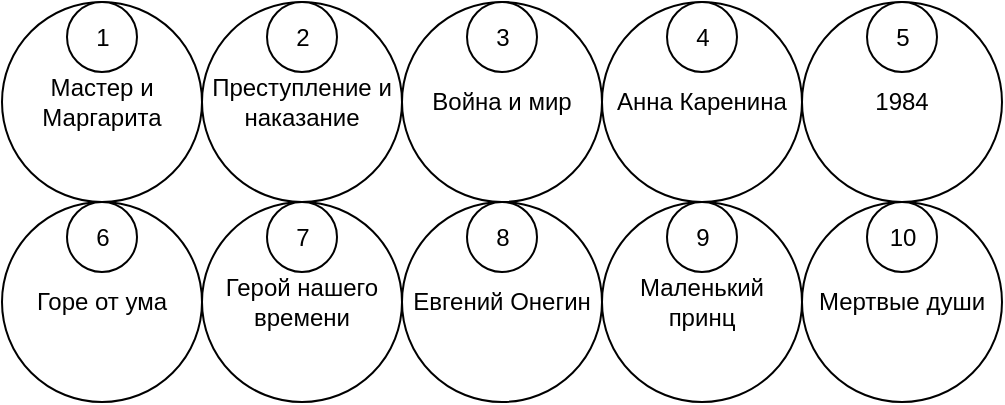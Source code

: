 <mxfile version="21.2.8" type="device" pages="6">
  <diagram name="Books" id="L83JsFVDbne-M3Zumbqr">
    <mxGraphModel dx="1026" dy="678" grid="1" gridSize="10" guides="1" tooltips="1" connect="1" arrows="1" fold="1" page="1" pageScale="1" pageWidth="1200" pageHeight="1920" math="0" shadow="0">
      <root>
        <mxCell id="0" />
        <mxCell id="1" parent="0" />
        <mxCell id="CZfSQHAEBjz6aqnTj2cu-1" value="" style="group" parent="1" vertex="1" connectable="0">
          <mxGeometry x="350" y="860" width="100" height="100" as="geometry" />
        </mxCell>
        <mxCell id="6KpAWKc2Pw8GCMhZDbgg-1" value="Мастер и Маргарита" style="ellipse;whiteSpace=wrap;html=1;" parent="CZfSQHAEBjz6aqnTj2cu-1" vertex="1">
          <mxGeometry width="100" height="100" as="geometry" />
        </mxCell>
        <mxCell id="6KpAWKc2Pw8GCMhZDbgg-2" value="1" style="ellipse;whiteSpace=wrap;html=1;" parent="CZfSQHAEBjz6aqnTj2cu-1" vertex="1">
          <mxGeometry x="32.5" width="35" height="35" as="geometry" />
        </mxCell>
        <mxCell id="CZfSQHAEBjz6aqnTj2cu-2" value="" style="group" parent="1" vertex="1" connectable="0">
          <mxGeometry x="450" y="860" width="100" height="100" as="geometry" />
        </mxCell>
        <mxCell id="6KpAWKc2Pw8GCMhZDbgg-4" value="Преступление и наказание" style="ellipse;whiteSpace=wrap;html=1;" parent="CZfSQHAEBjz6aqnTj2cu-2" vertex="1">
          <mxGeometry width="100" height="100" as="geometry" />
        </mxCell>
        <mxCell id="6KpAWKc2Pw8GCMhZDbgg-5" value="2" style="ellipse;whiteSpace=wrap;html=1;" parent="CZfSQHAEBjz6aqnTj2cu-2" vertex="1">
          <mxGeometry x="32.5" width="35" height="35" as="geometry" />
        </mxCell>
        <mxCell id="CZfSQHAEBjz6aqnTj2cu-3" value="" style="group" parent="1" vertex="1" connectable="0">
          <mxGeometry x="550" y="860" width="100" height="100" as="geometry" />
        </mxCell>
        <mxCell id="6KpAWKc2Pw8GCMhZDbgg-6" value="Война и мир" style="ellipse;whiteSpace=wrap;html=1;" parent="CZfSQHAEBjz6aqnTj2cu-3" vertex="1">
          <mxGeometry width="100" height="100" as="geometry" />
        </mxCell>
        <mxCell id="6KpAWKc2Pw8GCMhZDbgg-7" value="3" style="ellipse;whiteSpace=wrap;html=1;" parent="CZfSQHAEBjz6aqnTj2cu-3" vertex="1">
          <mxGeometry x="32.5" width="35" height="35" as="geometry" />
        </mxCell>
        <mxCell id="CZfSQHAEBjz6aqnTj2cu-4" value="" style="group" parent="1" vertex="1" connectable="0">
          <mxGeometry x="650" y="860" width="100" height="100" as="geometry" />
        </mxCell>
        <mxCell id="6KpAWKc2Pw8GCMhZDbgg-8" value="Анна Каренина" style="ellipse;whiteSpace=wrap;html=1;" parent="CZfSQHAEBjz6aqnTj2cu-4" vertex="1">
          <mxGeometry width="100" height="100" as="geometry" />
        </mxCell>
        <mxCell id="6KpAWKc2Pw8GCMhZDbgg-9" value="4" style="ellipse;whiteSpace=wrap;html=1;" parent="CZfSQHAEBjz6aqnTj2cu-4" vertex="1">
          <mxGeometry x="32.5" width="35" height="35" as="geometry" />
        </mxCell>
        <mxCell id="CZfSQHAEBjz6aqnTj2cu-5" value="" style="group" parent="1" vertex="1" connectable="0">
          <mxGeometry x="750" y="860" width="100" height="100" as="geometry" />
        </mxCell>
        <mxCell id="6KpAWKc2Pw8GCMhZDbgg-10" value="1984" style="ellipse;whiteSpace=wrap;html=1;" parent="CZfSQHAEBjz6aqnTj2cu-5" vertex="1">
          <mxGeometry width="100" height="100" as="geometry" />
        </mxCell>
        <mxCell id="6KpAWKc2Pw8GCMhZDbgg-11" value="5" style="ellipse;whiteSpace=wrap;html=1;" parent="CZfSQHAEBjz6aqnTj2cu-5" vertex="1">
          <mxGeometry x="32.5" width="35" height="35" as="geometry" />
        </mxCell>
        <mxCell id="CZfSQHAEBjz6aqnTj2cu-6" value="" style="group" parent="1" vertex="1" connectable="0">
          <mxGeometry x="750" y="960" width="100" height="100" as="geometry" />
        </mxCell>
        <mxCell id="6KpAWKc2Pw8GCMhZDbgg-21" value="Мертвые души" style="ellipse;whiteSpace=wrap;html=1;" parent="CZfSQHAEBjz6aqnTj2cu-6" vertex="1">
          <mxGeometry width="100" height="100" as="geometry" />
        </mxCell>
        <mxCell id="6KpAWKc2Pw8GCMhZDbgg-22" value="10" style="ellipse;whiteSpace=wrap;html=1;" parent="CZfSQHAEBjz6aqnTj2cu-6" vertex="1">
          <mxGeometry x="32.5" width="35" height="35" as="geometry" />
        </mxCell>
        <mxCell id="CZfSQHAEBjz6aqnTj2cu-7" value="" style="group" parent="1" vertex="1" connectable="0">
          <mxGeometry x="650" y="960" width="100" height="100" as="geometry" />
        </mxCell>
        <mxCell id="6KpAWKc2Pw8GCMhZDbgg-19" value="Маленький принц" style="ellipse;whiteSpace=wrap;html=1;" parent="CZfSQHAEBjz6aqnTj2cu-7" vertex="1">
          <mxGeometry width="100" height="100" as="geometry" />
        </mxCell>
        <mxCell id="6KpAWKc2Pw8GCMhZDbgg-20" value="9" style="ellipse;whiteSpace=wrap;html=1;" parent="CZfSQHAEBjz6aqnTj2cu-7" vertex="1">
          <mxGeometry x="32.5" width="35" height="35" as="geometry" />
        </mxCell>
        <mxCell id="CZfSQHAEBjz6aqnTj2cu-8" value="" style="group" parent="1" vertex="1" connectable="0">
          <mxGeometry x="550" y="960" width="100" height="100" as="geometry" />
        </mxCell>
        <mxCell id="6KpAWKc2Pw8GCMhZDbgg-17" value="Евгений Онегин" style="ellipse;whiteSpace=wrap;html=1;" parent="CZfSQHAEBjz6aqnTj2cu-8" vertex="1">
          <mxGeometry width="100" height="100" as="geometry" />
        </mxCell>
        <mxCell id="6KpAWKc2Pw8GCMhZDbgg-18" value="8" style="ellipse;whiteSpace=wrap;html=1;" parent="CZfSQHAEBjz6aqnTj2cu-8" vertex="1">
          <mxGeometry x="32.5" width="35" height="35" as="geometry" />
        </mxCell>
        <mxCell id="CZfSQHAEBjz6aqnTj2cu-9" value="" style="group" parent="1" vertex="1" connectable="0">
          <mxGeometry x="450" y="960" width="100" height="100" as="geometry" />
        </mxCell>
        <mxCell id="6KpAWKc2Pw8GCMhZDbgg-15" value="Герой нашего времени" style="ellipse;whiteSpace=wrap;html=1;" parent="CZfSQHAEBjz6aqnTj2cu-9" vertex="1">
          <mxGeometry width="100" height="100" as="geometry" />
        </mxCell>
        <mxCell id="6KpAWKc2Pw8GCMhZDbgg-16" value="7" style="ellipse;whiteSpace=wrap;html=1;" parent="CZfSQHAEBjz6aqnTj2cu-9" vertex="1">
          <mxGeometry x="32.5" width="35" height="35" as="geometry" />
        </mxCell>
        <mxCell id="CZfSQHAEBjz6aqnTj2cu-10" value="" style="group" parent="1" vertex="1" connectable="0">
          <mxGeometry x="350" y="960" width="100" height="100" as="geometry" />
        </mxCell>
        <mxCell id="6KpAWKc2Pw8GCMhZDbgg-13" value="Горе от ума" style="ellipse;whiteSpace=wrap;html=1;" parent="CZfSQHAEBjz6aqnTj2cu-10" vertex="1">
          <mxGeometry width="100" height="100" as="geometry" />
        </mxCell>
        <mxCell id="6KpAWKc2Pw8GCMhZDbgg-14" value="6" style="ellipse;whiteSpace=wrap;html=1;" parent="CZfSQHAEBjz6aqnTj2cu-10" vertex="1">
          <mxGeometry x="32.5" width="35" height="35" as="geometry" />
        </mxCell>
      </root>
    </mxGraphModel>
  </diagram>
  <diagram id="czdbnFEryFEP8jNMdyJm" name="Regions">
    <mxGraphModel dx="1026" dy="678" grid="1" gridSize="10" guides="1" tooltips="1" connect="1" arrows="1" fold="1" page="1" pageScale="1" pageWidth="1200" pageHeight="1920" math="0" shadow="0">
      <root>
        <mxCell id="0" />
        <mxCell id="1" parent="0" />
        <mxCell id="MU-eIGX4Ng7s4A8Nr7k1-1" value="" style="group" parent="1" vertex="1" connectable="0">
          <mxGeometry x="350" y="860" width="100" height="100" as="geometry" />
        </mxCell>
        <mxCell id="YNwQACTOAawXCAqusn6Y-10" value="" style="group" parent="MU-eIGX4Ng7s4A8Nr7k1-1" vertex="1" connectable="0">
          <mxGeometry width="100" height="100" as="geometry" />
        </mxCell>
        <mxCell id="yv2UpExzQN0OidTLfRNY-21" value="Москва" style="rounded=0;whiteSpace=wrap;html=1;" parent="YNwQACTOAawXCAqusn6Y-10" vertex="1">
          <mxGeometry width="100" height="100" as="geometry" />
        </mxCell>
        <mxCell id="TRTGLSf7tQXNOFWBlHXA-1" value="1" style="rounded=0;whiteSpace=wrap;html=1;" parent="YNwQACTOAawXCAqusn6Y-10" vertex="1">
          <mxGeometry x="32.5" width="35" height="35" as="geometry" />
        </mxCell>
        <mxCell id="YNwQACTOAawXCAqusn6Y-1" value="" style="group" parent="1" vertex="1" connectable="0">
          <mxGeometry x="350" y="960" width="100" height="100" as="geometry" />
        </mxCell>
        <mxCell id="TRTGLSf7tQXNOFWBlHXA-10" value="Ростов-на-Дону" style="rounded=0;whiteSpace=wrap;html=1;" parent="YNwQACTOAawXCAqusn6Y-1" vertex="1">
          <mxGeometry width="100" height="100" as="geometry" />
        </mxCell>
        <mxCell id="TRTGLSf7tQXNOFWBlHXA-11" value="6" style="rounded=0;whiteSpace=wrap;html=1;" parent="YNwQACTOAawXCAqusn6Y-1" vertex="1">
          <mxGeometry x="32.5" width="35" height="35" as="geometry" />
        </mxCell>
        <mxCell id="YNwQACTOAawXCAqusn6Y-2" value="" style="group" parent="1" vertex="1" connectable="0">
          <mxGeometry x="450" y="960" width="100" height="100" as="geometry" />
        </mxCell>
        <mxCell id="TRTGLSf7tQXNOFWBlHXA-12" value="Самара" style="rounded=0;whiteSpace=wrap;html=1;" parent="YNwQACTOAawXCAqusn6Y-2" vertex="1">
          <mxGeometry width="100" height="100" as="geometry" />
        </mxCell>
        <mxCell id="TRTGLSf7tQXNOFWBlHXA-13" value="7" style="rounded=0;whiteSpace=wrap;html=1;" parent="YNwQACTOAawXCAqusn6Y-2" vertex="1">
          <mxGeometry x="32.5" width="35" height="35" as="geometry" />
        </mxCell>
        <mxCell id="YNwQACTOAawXCAqusn6Y-3" value="" style="group" parent="1" vertex="1" connectable="0">
          <mxGeometry x="550" y="960" width="100" height="100" as="geometry" />
        </mxCell>
        <mxCell id="TRTGLSf7tQXNOFWBlHXA-14" value="Нижний Новгород" style="rounded=0;whiteSpace=wrap;html=1;" parent="YNwQACTOAawXCAqusn6Y-3" vertex="1">
          <mxGeometry width="100" height="100" as="geometry" />
        </mxCell>
        <mxCell id="TRTGLSf7tQXNOFWBlHXA-15" value="8" style="rounded=0;whiteSpace=wrap;html=1;" parent="YNwQACTOAawXCAqusn6Y-3" vertex="1">
          <mxGeometry x="32.5" width="35" height="35" as="geometry" />
        </mxCell>
        <mxCell id="YNwQACTOAawXCAqusn6Y-4" value="" style="group" parent="1" vertex="1" connectable="0">
          <mxGeometry x="650" y="960" width="100" height="100" as="geometry" />
        </mxCell>
        <mxCell id="TRTGLSf7tQXNOFWBlHXA-16" value="Волгоград" style="rounded=0;whiteSpace=wrap;html=1;" parent="YNwQACTOAawXCAqusn6Y-4" vertex="1">
          <mxGeometry width="100" height="100" as="geometry" />
        </mxCell>
        <mxCell id="TRTGLSf7tQXNOFWBlHXA-17" value="9" style="rounded=0;whiteSpace=wrap;html=1;" parent="YNwQACTOAawXCAqusn6Y-4" vertex="1">
          <mxGeometry x="32.5" width="35" height="35" as="geometry" />
        </mxCell>
        <mxCell id="YNwQACTOAawXCAqusn6Y-5" value="" style="group" parent="1" vertex="1" connectable="0">
          <mxGeometry x="750" y="960" width="100" height="100" as="geometry" />
        </mxCell>
        <mxCell id="TRTGLSf7tQXNOFWBlHXA-18" value="Омск" style="rounded=0;whiteSpace=wrap;html=1;" parent="YNwQACTOAawXCAqusn6Y-5" vertex="1">
          <mxGeometry width="100" height="100" as="geometry" />
        </mxCell>
        <mxCell id="TRTGLSf7tQXNOFWBlHXA-19" value="10" style="rounded=0;whiteSpace=wrap;html=1;" parent="YNwQACTOAawXCAqusn6Y-5" vertex="1">
          <mxGeometry x="32.5" width="35" height="35" as="geometry" />
        </mxCell>
        <mxCell id="YNwQACTOAawXCAqusn6Y-6" value="" style="group" parent="1" vertex="1" connectable="0">
          <mxGeometry x="750" y="860" width="100" height="100" as="geometry" />
        </mxCell>
        <mxCell id="TRTGLSf7tQXNOFWBlHXA-8" value="Казань" style="rounded=0;whiteSpace=wrap;html=1;" parent="YNwQACTOAawXCAqusn6Y-6" vertex="1">
          <mxGeometry width="100" height="100" as="geometry" />
        </mxCell>
        <mxCell id="TRTGLSf7tQXNOFWBlHXA-9" value="5" style="rounded=0;whiteSpace=wrap;html=1;" parent="YNwQACTOAawXCAqusn6Y-6" vertex="1">
          <mxGeometry x="32.5" width="35" height="35" as="geometry" />
        </mxCell>
        <mxCell id="YNwQACTOAawXCAqusn6Y-7" value="" style="group" parent="1" vertex="1" connectable="0">
          <mxGeometry x="650" y="860" width="100" height="100" as="geometry" />
        </mxCell>
        <mxCell id="TRTGLSf7tQXNOFWBlHXA-6" value="Новосибирск" style="rounded=0;whiteSpace=wrap;html=1;" parent="YNwQACTOAawXCAqusn6Y-7" vertex="1">
          <mxGeometry width="100" height="100" as="geometry" />
        </mxCell>
        <mxCell id="TRTGLSf7tQXNOFWBlHXA-7" value="4" style="rounded=0;whiteSpace=wrap;html=1;" parent="YNwQACTOAawXCAqusn6Y-7" vertex="1">
          <mxGeometry x="32.5" width="35" height="35" as="geometry" />
        </mxCell>
        <mxCell id="YNwQACTOAawXCAqusn6Y-8" value="" style="group" parent="1" vertex="1" connectable="0">
          <mxGeometry x="550" y="860" width="100" height="100" as="geometry" />
        </mxCell>
        <mxCell id="TRTGLSf7tQXNOFWBlHXA-4" value="Екатеринбург" style="rounded=0;whiteSpace=wrap;html=1;" parent="YNwQACTOAawXCAqusn6Y-8" vertex="1">
          <mxGeometry width="100" height="100" as="geometry" />
        </mxCell>
        <mxCell id="TRTGLSf7tQXNOFWBlHXA-5" value="3" style="rounded=0;whiteSpace=wrap;html=1;" parent="YNwQACTOAawXCAqusn6Y-8" vertex="1">
          <mxGeometry x="32.5" width="35" height="35" as="geometry" />
        </mxCell>
        <mxCell id="YNwQACTOAawXCAqusn6Y-9" value="" style="group" parent="1" vertex="1" connectable="0">
          <mxGeometry x="450" y="860" width="100" height="100" as="geometry" />
        </mxCell>
        <mxCell id="TRTGLSf7tQXNOFWBlHXA-2" value="Санкт-Петербург" style="rounded=0;whiteSpace=wrap;html=1;" parent="YNwQACTOAawXCAqusn6Y-9" vertex="1">
          <mxGeometry width="100" height="100" as="geometry" />
        </mxCell>
        <mxCell id="TRTGLSf7tQXNOFWBlHXA-3" value="2" style="rounded=0;whiteSpace=wrap;html=1;" parent="YNwQACTOAawXCAqusn6Y-9" vertex="1">
          <mxGeometry x="32.5" width="35" height="35" as="geometry" />
        </mxCell>
      </root>
    </mxGraphModel>
  </diagram>
  <diagram id="DqQfGpjoNdUE55Uvhnxc" name="Libraries">
    <mxGraphModel dx="1026" dy="678" grid="1" gridSize="10" guides="1" tooltips="1" connect="1" arrows="1" fold="1" page="1" pageScale="1" pageWidth="1200" pageHeight="1920" math="0" shadow="0">
      <root>
        <mxCell id="0" />
        <mxCell id="1" parent="0" />
        <mxCell id="XX7Vs1oFEiKD4Ck0J19O-1" value="" style="group" parent="1" vertex="1" connectable="0">
          <mxGeometry x="200" y="860" width="160" height="100" as="geometry" />
        </mxCell>
        <mxCell id="uSVVlI5CaQH9lmGT8YZD-2" value="Главная библиотека им. Ленина" style="shape=hexagon;perimeter=hexagonPerimeter2;whiteSpace=wrap;html=1;fixedSize=1;" parent="XX7Vs1oFEiKD4Ck0J19O-1" vertex="1">
          <mxGeometry width="160" height="100" as="geometry" />
        </mxCell>
        <mxCell id="yb8AvWN81cU8EZ5WHg6v-2" value="1" style="shape=hexagon;perimeter=hexagonPerimeter2;whiteSpace=wrap;html=1;fixedSize=1;" parent="XX7Vs1oFEiKD4Ck0J19O-1" vertex="1">
          <mxGeometry x="50" width="60" height="30" as="geometry" />
        </mxCell>
        <mxCell id="XX7Vs1oFEiKD4Ck0J19O-2" value="" style="group" parent="1" vertex="1" connectable="0">
          <mxGeometry x="360" y="860" width="160" height="100" as="geometry" />
        </mxCell>
        <mxCell id="siTuFIoVIW-gyT-fJ_4y-3" value="Центральная библиотека им. Пушкина" style="shape=hexagon;perimeter=hexagonPerimeter2;whiteSpace=wrap;html=1;fixedSize=1;" parent="XX7Vs1oFEiKD4Ck0J19O-2" vertex="1">
          <mxGeometry width="160" height="100" as="geometry" />
        </mxCell>
        <mxCell id="siTuFIoVIW-gyT-fJ_4y-4" value="2" style="shape=hexagon;perimeter=hexagonPerimeter2;whiteSpace=wrap;html=1;fixedSize=1;" parent="XX7Vs1oFEiKD4Ck0J19O-2" vertex="1">
          <mxGeometry x="50" width="60" height="30" as="geometry" />
        </mxCell>
        <mxCell id="XX7Vs1oFEiKD4Ck0J19O-3" value="" style="group" parent="1" vertex="1" connectable="0">
          <mxGeometry x="520" y="860" width="160" height="100" as="geometry" />
        </mxCell>
        <mxCell id="siTuFIoVIW-gyT-fJ_4y-6" value="Городская библиотека им. Горького" style="shape=hexagon;perimeter=hexagonPerimeter2;whiteSpace=wrap;html=1;fixedSize=1;" parent="XX7Vs1oFEiKD4Ck0J19O-3" vertex="1">
          <mxGeometry width="160" height="100" as="geometry" />
        </mxCell>
        <mxCell id="siTuFIoVIW-gyT-fJ_4y-7" value="3" style="shape=hexagon;perimeter=hexagonPerimeter2;whiteSpace=wrap;html=1;fixedSize=1;" parent="XX7Vs1oFEiKD4Ck0J19O-3" vertex="1">
          <mxGeometry x="50" width="60" height="30" as="geometry" />
        </mxCell>
        <mxCell id="XX7Vs1oFEiKD4Ck0J19O-4" value="" style="group" parent="1" vertex="1" connectable="0">
          <mxGeometry x="680" y="860" width="160" height="100" as="geometry" />
        </mxCell>
        <mxCell id="siTuFIoVIW-gyT-fJ_4y-8" value="Детская библиотека №1" style="shape=hexagon;perimeter=hexagonPerimeter2;whiteSpace=wrap;html=1;fixedSize=1;" parent="XX7Vs1oFEiKD4Ck0J19O-4" vertex="1">
          <mxGeometry width="160" height="100" as="geometry" />
        </mxCell>
        <mxCell id="siTuFIoVIW-gyT-fJ_4y-9" value="4" style="shape=hexagon;perimeter=hexagonPerimeter2;whiteSpace=wrap;html=1;fixedSize=1;" parent="XX7Vs1oFEiKD4Ck0J19O-4" vertex="1">
          <mxGeometry x="50" width="60" height="30" as="geometry" />
        </mxCell>
        <mxCell id="XX7Vs1oFEiKD4Ck0J19O-5" value="" style="group" parent="1" vertex="1" connectable="0">
          <mxGeometry x="840" y="860" width="160" height="100" as="geometry" />
        </mxCell>
        <mxCell id="siTuFIoVIW-gyT-fJ_4y-10" value="Библиотека им. Лермонтова" style="shape=hexagon;perimeter=hexagonPerimeter2;whiteSpace=wrap;html=1;fixedSize=1;" parent="XX7Vs1oFEiKD4Ck0J19O-5" vertex="1">
          <mxGeometry width="160" height="100" as="geometry" />
        </mxCell>
        <mxCell id="siTuFIoVIW-gyT-fJ_4y-11" value="5" style="shape=hexagon;perimeter=hexagonPerimeter2;whiteSpace=wrap;html=1;fixedSize=1;" parent="XX7Vs1oFEiKD4Ck0J19O-5" vertex="1">
          <mxGeometry x="50" width="60" height="30" as="geometry" />
        </mxCell>
        <mxCell id="XX7Vs1oFEiKD4Ck0J19O-6" value="" style="group" parent="1" vertex="1" connectable="0">
          <mxGeometry x="840" y="960" width="160" height="100" as="geometry" />
        </mxCell>
        <mxCell id="siTuFIoVIW-gyT-fJ_4y-20" value="Городская библиотека&amp;nbsp;" style="shape=hexagon;perimeter=hexagonPerimeter2;whiteSpace=wrap;html=1;fixedSize=1;" parent="XX7Vs1oFEiKD4Ck0J19O-6" vertex="1">
          <mxGeometry width="160" height="100" as="geometry" />
        </mxCell>
        <mxCell id="siTuFIoVIW-gyT-fJ_4y-21" value="10" style="shape=hexagon;perimeter=hexagonPerimeter2;whiteSpace=wrap;html=1;fixedSize=1;" parent="XX7Vs1oFEiKD4Ck0J19O-6" vertex="1">
          <mxGeometry x="50" width="60" height="30" as="geometry" />
        </mxCell>
        <mxCell id="XX7Vs1oFEiKD4Ck0J19O-7" value="" style="group" parent="1" vertex="1" connectable="0">
          <mxGeometry x="680" y="960" width="160" height="100" as="geometry" />
        </mxCell>
        <mxCell id="siTuFIoVIW-gyT-fJ_4y-18" value="Библиотека им. Маяковского" style="shape=hexagon;perimeter=hexagonPerimeter2;whiteSpace=wrap;html=1;fixedSize=1;" parent="XX7Vs1oFEiKD4Ck0J19O-7" vertex="1">
          <mxGeometry width="160" height="100" as="geometry" />
        </mxCell>
        <mxCell id="siTuFIoVIW-gyT-fJ_4y-19" value="9" style="shape=hexagon;perimeter=hexagonPerimeter2;whiteSpace=wrap;html=1;fixedSize=1;" parent="XX7Vs1oFEiKD4Ck0J19O-7" vertex="1">
          <mxGeometry x="50" width="60" height="30" as="geometry" />
        </mxCell>
        <mxCell id="XX7Vs1oFEiKD4Ck0J19O-8" value="" style="group" parent="1" vertex="1" connectable="0">
          <mxGeometry x="520" y="960" width="160" height="100" as="geometry" />
        </mxCell>
        <mxCell id="siTuFIoVIW-gyT-fJ_4y-16" value="Краевая библиотека им. Пушкина" style="shape=hexagon;perimeter=hexagonPerimeter2;whiteSpace=wrap;html=1;fixedSize=1;" parent="XX7Vs1oFEiKD4Ck0J19O-8" vertex="1">
          <mxGeometry width="160" height="100" as="geometry" />
        </mxCell>
        <mxCell id="siTuFIoVIW-gyT-fJ_4y-17" value="8" style="shape=hexagon;perimeter=hexagonPerimeter2;whiteSpace=wrap;html=1;fixedSize=1;" parent="XX7Vs1oFEiKD4Ck0J19O-8" vertex="1">
          <mxGeometry x="50" width="60" height="30" as="geometry" />
        </mxCell>
        <mxCell id="XX7Vs1oFEiKD4Ck0J19O-9" value="" style="group" parent="1" vertex="1" connectable="0">
          <mxGeometry x="360" y="960" width="160" height="100" as="geometry" />
        </mxCell>
        <mxCell id="siTuFIoVIW-gyT-fJ_4y-14" value="Библиотека им. Чехова" style="shape=hexagon;perimeter=hexagonPerimeter2;whiteSpace=wrap;html=1;fixedSize=1;" parent="XX7Vs1oFEiKD4Ck0J19O-9" vertex="1">
          <mxGeometry width="160" height="100" as="geometry" />
        </mxCell>
        <mxCell id="siTuFIoVIW-gyT-fJ_4y-15" value="7" style="shape=hexagon;perimeter=hexagonPerimeter2;whiteSpace=wrap;html=1;fixedSize=1;" parent="XX7Vs1oFEiKD4Ck0J19O-9" vertex="1">
          <mxGeometry x="50" width="60" height="30" as="geometry" />
        </mxCell>
        <mxCell id="XX7Vs1oFEiKD4Ck0J19O-10" value="" style="group" parent="1" vertex="1" connectable="0">
          <mxGeometry x="200" y="960" width="160" height="100" as="geometry" />
        </mxCell>
        <mxCell id="siTuFIoVIW-gyT-fJ_4y-12" value="Научная библиотека им. Чайковского" style="shape=hexagon;perimeter=hexagonPerimeter2;whiteSpace=wrap;html=1;fixedSize=1;" parent="XX7Vs1oFEiKD4Ck0J19O-10" vertex="1">
          <mxGeometry width="160" height="100" as="geometry" />
        </mxCell>
        <mxCell id="siTuFIoVIW-gyT-fJ_4y-13" value="6" style="shape=hexagon;perimeter=hexagonPerimeter2;whiteSpace=wrap;html=1;fixedSize=1;" parent="XX7Vs1oFEiKD4Ck0J19O-10" vertex="1">
          <mxGeometry x="50" width="60" height="30" as="geometry" />
        </mxCell>
      </root>
    </mxGraphModel>
  </diagram>
  <diagram id="jzvA9KsYb4ncLAvPafRb" name="Gave from">
    <mxGraphModel dx="1710" dy="1130" grid="1" gridSize="10" guides="1" tooltips="1" connect="1" arrows="1" fold="1" page="1" pageScale="1" pageWidth="1200" pageHeight="1920" math="0" shadow="0">
      <root>
        <mxCell id="0" />
        <mxCell id="1" parent="0" />
        <mxCell id="Ggy11GCbrmnOf5HJMBPo-21" value="" style="group" parent="1" vertex="1" connectable="0">
          <mxGeometry x="590" y="1050" width="100" height="100" as="geometry" />
        </mxCell>
        <mxCell id="Ggy11GCbrmnOf5HJMBPo-13" value="Герой нашего времени" style="ellipse;whiteSpace=wrap;html=1;" parent="Ggy11GCbrmnOf5HJMBPo-21" vertex="1">
          <mxGeometry width="100" height="100" as="geometry" />
        </mxCell>
        <mxCell id="Ggy11GCbrmnOf5HJMBPo-14" value="7" style="ellipse;whiteSpace=wrap;html=1;" parent="Ggy11GCbrmnOf5HJMBPo-21" vertex="1">
          <mxGeometry x="32.5" width="35" height="35" as="geometry" />
        </mxCell>
        <mxCell id="Ggy11GCbrmnOf5HJMBPo-22" value="" style="group" parent="1" vertex="1" connectable="0">
          <mxGeometry x="730" y="1070" width="100" height="100" as="geometry" />
        </mxCell>
        <mxCell id="Ggy11GCbrmnOf5HJMBPo-15" value="Евгений Онегин" style="ellipse;whiteSpace=wrap;html=1;" parent="Ggy11GCbrmnOf5HJMBPo-22" vertex="1">
          <mxGeometry width="100" height="100" as="geometry" />
        </mxCell>
        <mxCell id="Ggy11GCbrmnOf5HJMBPo-16" value="8" style="ellipse;whiteSpace=wrap;html=1;" parent="Ggy11GCbrmnOf5HJMBPo-22" vertex="1">
          <mxGeometry x="32.5" width="35" height="35" as="geometry" />
        </mxCell>
        <mxCell id="Ggy11GCbrmnOf5HJMBPo-26" value="" style="group" parent="1" vertex="1" connectable="0">
          <mxGeometry x="550" y="1210" width="100" height="100" as="geometry" />
        </mxCell>
        <mxCell id="Ggy11GCbrmnOf5HJMBPo-17" value="Маленький принц" style="ellipse;whiteSpace=wrap;html=1;" parent="Ggy11GCbrmnOf5HJMBPo-26" vertex="1">
          <mxGeometry width="100" height="100" as="geometry" />
        </mxCell>
        <mxCell id="Ggy11GCbrmnOf5HJMBPo-18" value="9" style="ellipse;whiteSpace=wrap;html=1;" parent="Ggy11GCbrmnOf5HJMBPo-26" vertex="1">
          <mxGeometry x="32.5" width="35" height="35" as="geometry" />
        </mxCell>
        <mxCell id="Ggy11GCbrmnOf5HJMBPo-27" value="" style="group" parent="1" vertex="1" connectable="0">
          <mxGeometry x="440" y="980" width="100" height="100" as="geometry" />
        </mxCell>
        <mxCell id="Ggy11GCbrmnOf5HJMBPo-19" value="Мертвые души" style="ellipse;whiteSpace=wrap;html=1;" parent="Ggy11GCbrmnOf5HJMBPo-27" vertex="1">
          <mxGeometry width="100" height="100" as="geometry" />
        </mxCell>
        <mxCell id="Ggy11GCbrmnOf5HJMBPo-20" value="10" style="ellipse;whiteSpace=wrap;html=1;" parent="Ggy11GCbrmnOf5HJMBPo-27" vertex="1">
          <mxGeometry x="32.5" width="35" height="35" as="geometry" />
        </mxCell>
        <mxCell id="Ggy11GCbrmnOf5HJMBPo-28" value="" style="group" parent="1" vertex="1" connectable="0">
          <mxGeometry x="310" y="730" width="100" height="100" as="geometry" />
        </mxCell>
        <mxCell id="Ggy11GCbrmnOf5HJMBPo-9" value="1984" style="ellipse;whiteSpace=wrap;html=1;" parent="Ggy11GCbrmnOf5HJMBPo-28" vertex="1">
          <mxGeometry width="100" height="100" as="geometry" />
        </mxCell>
        <mxCell id="Ggy11GCbrmnOf5HJMBPo-10" value="5" style="ellipse;whiteSpace=wrap;html=1;" parent="Ggy11GCbrmnOf5HJMBPo-28" vertex="1">
          <mxGeometry x="32.5" width="35" height="35" as="geometry" />
        </mxCell>
        <mxCell id="Ggy11GCbrmnOf5HJMBPo-29" value="" style="group" parent="1" vertex="1" connectable="0">
          <mxGeometry x="590" y="610" width="100" height="100" as="geometry" />
        </mxCell>
        <mxCell id="Ggy11GCbrmnOf5HJMBPo-7" value="Анна Каренина" style="ellipse;whiteSpace=wrap;html=1;" parent="Ggy11GCbrmnOf5HJMBPo-29" vertex="1">
          <mxGeometry width="100" height="100" as="geometry" />
        </mxCell>
        <mxCell id="Ggy11GCbrmnOf5HJMBPo-8" value="4" style="ellipse;whiteSpace=wrap;html=1;" parent="Ggy11GCbrmnOf5HJMBPo-29" vertex="1">
          <mxGeometry x="32.5" width="35" height="35" as="geometry" />
        </mxCell>
        <mxCell id="Ggy11GCbrmnOf5HJMBPo-30" value="" style="group" parent="1" vertex="1" connectable="0">
          <mxGeometry x="740" y="760" width="100" height="100" as="geometry" />
        </mxCell>
        <mxCell id="Ggy11GCbrmnOf5HJMBPo-5" value="Война и мир" style="ellipse;whiteSpace=wrap;html=1;" parent="Ggy11GCbrmnOf5HJMBPo-30" vertex="1">
          <mxGeometry width="100" height="100" as="geometry" />
        </mxCell>
        <mxCell id="Ggy11GCbrmnOf5HJMBPo-6" value="3" style="ellipse;whiteSpace=wrap;html=1;" parent="Ggy11GCbrmnOf5HJMBPo-30" vertex="1">
          <mxGeometry x="32.5" width="35" height="35" as="geometry" />
        </mxCell>
        <mxCell id="Ggy11GCbrmnOf5HJMBPo-31" value="" style="group" parent="1" vertex="1" connectable="0">
          <mxGeometry x="590" y="760" width="100" height="100" as="geometry" />
        </mxCell>
        <mxCell id="Ggy11GCbrmnOf5HJMBPo-3" value="Преступление и наказание" style="ellipse;whiteSpace=wrap;html=1;" parent="Ggy11GCbrmnOf5HJMBPo-31" vertex="1">
          <mxGeometry width="100" height="100" as="geometry" />
        </mxCell>
        <mxCell id="Ggy11GCbrmnOf5HJMBPo-4" value="2" style="ellipse;whiteSpace=wrap;html=1;" parent="Ggy11GCbrmnOf5HJMBPo-31" vertex="1">
          <mxGeometry x="32.5" width="35" height="35" as="geometry" />
        </mxCell>
        <mxCell id="Ggy11GCbrmnOf5HJMBPo-32" value="" style="group" parent="1" vertex="1" connectable="0">
          <mxGeometry x="450" y="830" width="100" height="100" as="geometry" />
        </mxCell>
        <mxCell id="Ggy11GCbrmnOf5HJMBPo-1" value="Мастер и Маргарита" style="ellipse;whiteSpace=wrap;html=1;" parent="Ggy11GCbrmnOf5HJMBPo-32" vertex="1">
          <mxGeometry width="100" height="100" as="geometry" />
        </mxCell>
        <mxCell id="Ggy11GCbrmnOf5HJMBPo-2" value="1" style="ellipse;whiteSpace=wrap;html=1;" parent="Ggy11GCbrmnOf5HJMBPo-32" vertex="1">
          <mxGeometry x="32.5" width="35" height="35" as="geometry" />
        </mxCell>
        <mxCell id="Ggy11GCbrmnOf5HJMBPo-33" value="" style="group" parent="1" vertex="1" connectable="0">
          <mxGeometry x="750" y="920" width="100" height="100" as="geometry" />
        </mxCell>
        <mxCell id="Ggy11GCbrmnOf5HJMBPo-11" value="Горе от ума" style="ellipse;whiteSpace=wrap;html=1;" parent="Ggy11GCbrmnOf5HJMBPo-33" vertex="1">
          <mxGeometry width="100" height="100" as="geometry" />
        </mxCell>
        <mxCell id="Ggy11GCbrmnOf5HJMBPo-12" value="6" style="ellipse;whiteSpace=wrap;html=1;" parent="Ggy11GCbrmnOf5HJMBPo-33" vertex="1">
          <mxGeometry x="32.5" width="35" height="35" as="geometry" />
        </mxCell>
        <mxCell id="Ggy11GCbrmnOf5HJMBPo-34" value="" style="endArrow=classic;html=1;rounded=0;" parent="1" edge="1">
          <mxGeometry width="50" height="50" relative="1" as="geometry">
            <mxPoint x="550" y="880" as="sourcePoint" />
            <mxPoint x="600" y="840" as="targetPoint" />
          </mxGeometry>
        </mxCell>
        <mxCell id="Ggy11GCbrmnOf5HJMBPo-36" value="" style="endArrow=classic;html=1;rounded=0;entryX=0;entryY=0.5;entryDx=0;entryDy=0;exitX=1;exitY=0.5;exitDx=0;exitDy=0;" parent="1" source="Ggy11GCbrmnOf5HJMBPo-3" target="Ggy11GCbrmnOf5HJMBPo-5" edge="1">
          <mxGeometry width="50" height="50" relative="1" as="geometry">
            <mxPoint x="570" y="850" as="sourcePoint" />
            <mxPoint x="620" y="800" as="targetPoint" />
          </mxGeometry>
        </mxCell>
        <mxCell id="Ggy11GCbrmnOf5HJMBPo-37" value="" style="endArrow=classic;html=1;rounded=0;entryX=0.96;entryY=0.74;entryDx=0;entryDy=0;entryPerimeter=0;exitX=0.09;exitY=0.78;exitDx=0;exitDy=0;exitPerimeter=0;" parent="1" source="Ggy11GCbrmnOf5HJMBPo-5" target="Ggy11GCbrmnOf5HJMBPo-1" edge="1">
          <mxGeometry width="50" height="50" relative="1" as="geometry">
            <mxPoint x="680" y="910" as="sourcePoint" />
            <mxPoint x="730" y="860" as="targetPoint" />
          </mxGeometry>
        </mxCell>
        <mxCell id="Ggy11GCbrmnOf5HJMBPo-38" value="" style="endArrow=classic;html=1;rounded=0;entryX=0.5;entryY=0;entryDx=0;entryDy=0;exitX=0.5;exitY=1;exitDx=0;exitDy=0;" parent="1" source="Ggy11GCbrmnOf5HJMBPo-5" target="Ggy11GCbrmnOf5HJMBPo-11" edge="1">
          <mxGeometry width="50" height="50" relative="1" as="geometry">
            <mxPoint x="680" y="960" as="sourcePoint" />
            <mxPoint x="730" y="910" as="targetPoint" />
          </mxGeometry>
        </mxCell>
        <mxCell id="Ggy11GCbrmnOf5HJMBPo-39" value="" style="endArrow=classic;html=1;rounded=0;entryX=0.5;entryY=0;entryDx=0;entryDy=0;exitX=0.5;exitY=1;exitDx=0;exitDy=0;" parent="1" source="Ggy11GCbrmnOf5HJMBPo-7" target="Ggy11GCbrmnOf5HJMBPo-4" edge="1">
          <mxGeometry width="50" height="50" relative="1" as="geometry">
            <mxPoint x="570" y="850" as="sourcePoint" />
            <mxPoint x="620" y="800" as="targetPoint" />
          </mxGeometry>
        </mxCell>
        <mxCell id="Ggy11GCbrmnOf5HJMBPo-41" value="" style="endArrow=classic;html=1;rounded=0;entryX=0;entryY=1;entryDx=0;entryDy=0;exitX=1;exitY=0.5;exitDx=0;exitDy=0;" parent="1" source="Ggy11GCbrmnOf5HJMBPo-9" target="Ggy11GCbrmnOf5HJMBPo-7" edge="1">
          <mxGeometry width="50" height="50" relative="1" as="geometry">
            <mxPoint x="450" y="790" as="sourcePoint" />
            <mxPoint x="500" y="740" as="targetPoint" />
          </mxGeometry>
        </mxCell>
        <mxCell id="Ggy11GCbrmnOf5HJMBPo-43" value="" style="endArrow=classic;html=1;rounded=0;entryX=0.5;entryY=0;entryDx=0;entryDy=0;exitX=0.5;exitY=1;exitDx=0;exitDy=0;" parent="1" source="Ggy11GCbrmnOf5HJMBPo-11" target="Ggy11GCbrmnOf5HJMBPo-15" edge="1">
          <mxGeometry width="50" height="50" relative="1" as="geometry">
            <mxPoint x="710" y="1065" as="sourcePoint" />
            <mxPoint x="760" y="1015" as="targetPoint" />
          </mxGeometry>
        </mxCell>
        <mxCell id="Ggy11GCbrmnOf5HJMBPo-44" value="" style="endArrow=classic;html=1;rounded=0;edgeStyle=orthogonalEdgeStyle;curved=1;" parent="1" target="Ggy11GCbrmnOf5HJMBPo-5" edge="1">
          <mxGeometry width="50" height="50" relative="1" as="geometry">
            <mxPoint x="830" y="1120" as="sourcePoint" />
            <mxPoint x="860" y="800" as="targetPoint" />
            <Array as="points">
              <mxPoint x="900" y="1120" />
              <mxPoint x="900" y="800" />
            </Array>
          </mxGeometry>
        </mxCell>
        <mxCell id="Ggy11GCbrmnOf5HJMBPo-45" value="" style="endArrow=classic;html=1;rounded=0;entryX=1;entryY=0.5;entryDx=0;entryDy=0;exitX=0;exitY=0.5;exitDx=0;exitDy=0;" parent="1" source="Ggy11GCbrmnOf5HJMBPo-11" target="Ggy11GCbrmnOf5HJMBPo-19" edge="1">
          <mxGeometry width="50" height="50" relative="1" as="geometry">
            <mxPoint x="615" y="960" as="sourcePoint" />
            <mxPoint x="665" y="910" as="targetPoint" />
          </mxGeometry>
        </mxCell>
        <mxCell id="Ggy11GCbrmnOf5HJMBPo-46" value="" style="endArrow=classic;startArrow=classic;html=1;rounded=0;entryX=0;entryY=1;entryDx=0;entryDy=0;exitX=1;exitY=0;exitDx=0;exitDy=0;" parent="1" source="Ggy11GCbrmnOf5HJMBPo-13" target="Ggy11GCbrmnOf5HJMBPo-11" edge="1">
          <mxGeometry width="50" height="50" relative="1" as="geometry">
            <mxPoint x="680" y="1070" as="sourcePoint" />
            <mxPoint x="730" y="1020" as="targetPoint" />
          </mxGeometry>
        </mxCell>
        <mxCell id="Ggy11GCbrmnOf5HJMBPo-47" value="" style="endArrow=classic;startArrow=classic;html=1;rounded=0;entryX=0.5;entryY=1;entryDx=0;entryDy=0;exitX=0;exitY=0.5;exitDx=0;exitDy=0;" parent="1" source="Ggy11GCbrmnOf5HJMBPo-1" target="Ggy11GCbrmnOf5HJMBPo-9" edge="1">
          <mxGeometry width="50" height="50" relative="1" as="geometry">
            <mxPoint x="360" y="905" as="sourcePoint" />
            <mxPoint x="410" y="855" as="targetPoint" />
          </mxGeometry>
        </mxCell>
        <mxCell id="Ggy11GCbrmnOf5HJMBPo-48" value="" style="endArrow=classic;html=1;rounded=0;entryX=0.5;entryY=1;entryDx=0;entryDy=0;exitX=0;exitY=0.5;exitDx=0;exitDy=0;" parent="1" source="Ggy11GCbrmnOf5HJMBPo-13" target="Ggy11GCbrmnOf5HJMBPo-19" edge="1">
          <mxGeometry width="50" height="50" relative="1" as="geometry">
            <mxPoint x="530" y="1125" as="sourcePoint" />
            <mxPoint x="580" y="1075" as="targetPoint" />
          </mxGeometry>
        </mxCell>
        <mxCell id="Ggy11GCbrmnOf5HJMBPo-49" value="" style="endArrow=classic;html=1;rounded=0;entryX=0;entryY=0.5;entryDx=0;entryDy=0;exitX=0.5;exitY=1;exitDx=0;exitDy=0;" parent="1" source="Ggy11GCbrmnOf5HJMBPo-19" target="Ggy11GCbrmnOf5HJMBPo-17" edge="1">
          <mxGeometry width="50" height="50" relative="1" as="geometry">
            <mxPoint x="450" y="1200" as="sourcePoint" />
            <mxPoint x="500" y="1150" as="targetPoint" />
          </mxGeometry>
        </mxCell>
        <mxCell id="Ggy11GCbrmnOf5HJMBPo-50" value="" style="endArrow=classic;html=1;rounded=0;entryX=0.5;entryY=1;entryDx=0;entryDy=0;exitX=1;exitY=0.5;exitDx=0;exitDy=0;" parent="1" source="Ggy11GCbrmnOf5HJMBPo-17" target="Ggy11GCbrmnOf5HJMBPo-15" edge="1">
          <mxGeometry width="50" height="50" relative="1" as="geometry">
            <mxPoint x="650" y="1260" as="sourcePoint" />
            <mxPoint x="700" y="1210" as="targetPoint" />
          </mxGeometry>
        </mxCell>
      </root>
    </mxGraphModel>
  </diagram>
  <diagram id="lzhWD8UQMEIGPY-Yvq_b" name="Registration In">
    <mxGraphModel dx="1578" dy="1043" grid="1" gridSize="10" guides="1" tooltips="1" connect="1" arrows="1" fold="1" page="1" pageScale="1" pageWidth="1200" pageHeight="1920" math="0" shadow="0">
      <root>
        <mxCell id="0" />
        <mxCell id="1" parent="0" />
        <mxCell id="znYcWCCTCNjRoSiYjFEo-1" value="" style="group" parent="1" vertex="1" connectable="0">
          <mxGeometry x="210" y="860" width="100" height="100" as="geometry" />
        </mxCell>
        <mxCell id="znYcWCCTCNjRoSiYjFEo-2" value="" style="group" parent="znYcWCCTCNjRoSiYjFEo-1" vertex="1" connectable="0">
          <mxGeometry width="100" height="100" as="geometry" />
        </mxCell>
        <mxCell id="znYcWCCTCNjRoSiYjFEo-3" value="Москва" style="rounded=0;whiteSpace=wrap;html=1;" parent="znYcWCCTCNjRoSiYjFEo-2" vertex="1">
          <mxGeometry width="100" height="100" as="geometry" />
        </mxCell>
        <mxCell id="znYcWCCTCNjRoSiYjFEo-4" value="1" style="rounded=0;whiteSpace=wrap;html=1;" parent="znYcWCCTCNjRoSiYjFEo-2" vertex="1">
          <mxGeometry x="32.5" width="35" height="35" as="geometry" />
        </mxCell>
        <mxCell id="znYcWCCTCNjRoSiYjFEo-5" value="" style="group" parent="1" vertex="1" connectable="0">
          <mxGeometry x="1010" y="860" width="100" height="100" as="geometry" />
        </mxCell>
        <mxCell id="znYcWCCTCNjRoSiYjFEo-6" value="Ростов-на-Дону" style="rounded=0;whiteSpace=wrap;html=1;" parent="znYcWCCTCNjRoSiYjFEo-5" vertex="1">
          <mxGeometry width="100" height="100" as="geometry" />
        </mxCell>
        <mxCell id="znYcWCCTCNjRoSiYjFEo-7" value="6" style="rounded=0;whiteSpace=wrap;html=1;" parent="znYcWCCTCNjRoSiYjFEo-5" vertex="1">
          <mxGeometry x="32.5" width="35" height="35" as="geometry" />
        </mxCell>
        <mxCell id="znYcWCCTCNjRoSiYjFEo-8" value="" style="group" parent="1" vertex="1" connectable="0">
          <mxGeometry x="290" y="1210" width="100" height="100" as="geometry" />
        </mxCell>
        <mxCell id="znYcWCCTCNjRoSiYjFEo-9" value="Самара" style="rounded=0;whiteSpace=wrap;html=1;" parent="znYcWCCTCNjRoSiYjFEo-8" vertex="1">
          <mxGeometry width="100" height="100" as="geometry" />
        </mxCell>
        <mxCell id="znYcWCCTCNjRoSiYjFEo-10" value="7" style="rounded=0;whiteSpace=wrap;html=1;" parent="znYcWCCTCNjRoSiYjFEo-8" vertex="1">
          <mxGeometry x="32.5" width="35" height="35" as="geometry" />
        </mxCell>
        <mxCell id="znYcWCCTCNjRoSiYjFEo-11" value="" style="group" parent="1" vertex="1" connectable="0">
          <mxGeometry x="450" y="1210" width="100" height="100" as="geometry" />
        </mxCell>
        <mxCell id="znYcWCCTCNjRoSiYjFEo-12" value="Нижний Новгород" style="rounded=0;whiteSpace=wrap;html=1;" parent="znYcWCCTCNjRoSiYjFEo-11" vertex="1">
          <mxGeometry width="100" height="100" as="geometry" />
        </mxCell>
        <mxCell id="znYcWCCTCNjRoSiYjFEo-13" value="8" style="rounded=0;whiteSpace=wrap;html=1;" parent="znYcWCCTCNjRoSiYjFEo-11" vertex="1">
          <mxGeometry x="32.5" width="35" height="35" as="geometry" />
        </mxCell>
        <mxCell id="znYcWCCTCNjRoSiYjFEo-14" value="" style="group" parent="1" vertex="1" connectable="0">
          <mxGeometry x="610" y="1210" width="100" height="100" as="geometry" />
        </mxCell>
        <mxCell id="znYcWCCTCNjRoSiYjFEo-15" value="Волгоград" style="rounded=0;whiteSpace=wrap;html=1;" parent="znYcWCCTCNjRoSiYjFEo-14" vertex="1">
          <mxGeometry width="100" height="100" as="geometry" />
        </mxCell>
        <mxCell id="znYcWCCTCNjRoSiYjFEo-16" value="9" style="rounded=0;whiteSpace=wrap;html=1;" parent="znYcWCCTCNjRoSiYjFEo-14" vertex="1">
          <mxGeometry x="32.5" width="35" height="35" as="geometry" />
        </mxCell>
        <mxCell id="znYcWCCTCNjRoSiYjFEo-17" value="" style="group" parent="1" vertex="1" connectable="0">
          <mxGeometry x="770" y="1210" width="100" height="100" as="geometry" />
        </mxCell>
        <mxCell id="znYcWCCTCNjRoSiYjFEo-18" value="Омск" style="rounded=0;whiteSpace=wrap;html=1;" parent="znYcWCCTCNjRoSiYjFEo-17" vertex="1">
          <mxGeometry width="100" height="100" as="geometry" />
        </mxCell>
        <mxCell id="znYcWCCTCNjRoSiYjFEo-19" value="10" style="rounded=0;whiteSpace=wrap;html=1;" parent="znYcWCCTCNjRoSiYjFEo-17" vertex="1">
          <mxGeometry x="32.5" width="35" height="35" as="geometry" />
        </mxCell>
        <mxCell id="znYcWCCTCNjRoSiYjFEo-20" value="" style="group" parent="1" vertex="1" connectable="0">
          <mxGeometry x="850" y="860" width="100" height="100" as="geometry" />
        </mxCell>
        <mxCell id="znYcWCCTCNjRoSiYjFEo-21" value="Казань" style="rounded=0;whiteSpace=wrap;html=1;" parent="znYcWCCTCNjRoSiYjFEo-20" vertex="1">
          <mxGeometry width="100" height="100" as="geometry" />
        </mxCell>
        <mxCell id="znYcWCCTCNjRoSiYjFEo-22" value="5" style="rounded=0;whiteSpace=wrap;html=1;" parent="znYcWCCTCNjRoSiYjFEo-20" vertex="1">
          <mxGeometry x="32.5" width="35" height="35" as="geometry" />
        </mxCell>
        <mxCell id="znYcWCCTCNjRoSiYjFEo-23" value="" style="group" parent="1" vertex="1" connectable="0">
          <mxGeometry x="690" y="860" width="100" height="100" as="geometry" />
        </mxCell>
        <mxCell id="znYcWCCTCNjRoSiYjFEo-24" value="Новосибирск" style="rounded=0;whiteSpace=wrap;html=1;" parent="znYcWCCTCNjRoSiYjFEo-23" vertex="1">
          <mxGeometry width="100" height="100" as="geometry" />
        </mxCell>
        <mxCell id="znYcWCCTCNjRoSiYjFEo-25" value="4" style="rounded=0;whiteSpace=wrap;html=1;" parent="znYcWCCTCNjRoSiYjFEo-23" vertex="1">
          <mxGeometry x="32.5" width="35" height="35" as="geometry" />
        </mxCell>
        <mxCell id="znYcWCCTCNjRoSiYjFEo-26" value="" style="group" parent="1" vertex="1" connectable="0">
          <mxGeometry x="530" y="860" width="100" height="100" as="geometry" />
        </mxCell>
        <mxCell id="znYcWCCTCNjRoSiYjFEo-27" value="Екатеринбург" style="rounded=0;whiteSpace=wrap;html=1;" parent="znYcWCCTCNjRoSiYjFEo-26" vertex="1">
          <mxGeometry width="100" height="100" as="geometry" />
        </mxCell>
        <mxCell id="znYcWCCTCNjRoSiYjFEo-28" value="3" style="rounded=0;whiteSpace=wrap;html=1;" parent="znYcWCCTCNjRoSiYjFEo-26" vertex="1">
          <mxGeometry x="32.5" width="35" height="35" as="geometry" />
        </mxCell>
        <mxCell id="znYcWCCTCNjRoSiYjFEo-29" value="" style="group" parent="1" vertex="1" connectable="0">
          <mxGeometry x="370" y="860" width="100" height="100" as="geometry" />
        </mxCell>
        <mxCell id="znYcWCCTCNjRoSiYjFEo-30" value="Санкт-Петербург" style="rounded=0;whiteSpace=wrap;html=1;" parent="znYcWCCTCNjRoSiYjFEo-29" vertex="1">
          <mxGeometry width="100" height="100" as="geometry" />
        </mxCell>
        <mxCell id="znYcWCCTCNjRoSiYjFEo-31" value="2" style="rounded=0;whiteSpace=wrap;html=1;" parent="znYcWCCTCNjRoSiYjFEo-29" vertex="1">
          <mxGeometry x="32.5" width="35" height="35" as="geometry" />
        </mxCell>
        <mxCell id="nSc9GyOe858bAwYKsj_j-1" value="" style="group" parent="1" vertex="1" connectable="0">
          <mxGeometry x="40" y="1010" width="100" height="100" as="geometry" />
        </mxCell>
        <mxCell id="nSc9GyOe858bAwYKsj_j-2" value="Мастер и Маргарита" style="ellipse;whiteSpace=wrap;html=1;" parent="nSc9GyOe858bAwYKsj_j-1" vertex="1">
          <mxGeometry width="100" height="100" as="geometry" />
        </mxCell>
        <mxCell id="nSc9GyOe858bAwYKsj_j-3" value="1" style="ellipse;whiteSpace=wrap;html=1;" parent="nSc9GyOe858bAwYKsj_j-1" vertex="1">
          <mxGeometry x="32.5" width="35" height="35" as="geometry" />
        </mxCell>
        <mxCell id="nSc9GyOe858bAwYKsj_j-4" value="" style="group" parent="1" vertex="1" connectable="0">
          <mxGeometry x="370" y="1070" width="100" height="100" as="geometry" />
        </mxCell>
        <mxCell id="nSc9GyOe858bAwYKsj_j-5" value="Преступление и наказание" style="ellipse;whiteSpace=wrap;html=1;" parent="nSc9GyOe858bAwYKsj_j-4" vertex="1">
          <mxGeometry width="100" height="100" as="geometry" />
        </mxCell>
        <mxCell id="nSc9GyOe858bAwYKsj_j-6" value="2" style="ellipse;whiteSpace=wrap;html=1;" parent="nSc9GyOe858bAwYKsj_j-4" vertex="1">
          <mxGeometry x="32.5" width="35" height="35" as="geometry" />
        </mxCell>
        <mxCell id="nSc9GyOe858bAwYKsj_j-7" value="" style="group" parent="1" vertex="1" connectable="0">
          <mxGeometry x="530" y="700" width="100" height="100" as="geometry" />
        </mxCell>
        <mxCell id="nSc9GyOe858bAwYKsj_j-8" value="Война и мир" style="ellipse;whiteSpace=wrap;html=1;" parent="nSc9GyOe858bAwYKsj_j-7" vertex="1">
          <mxGeometry width="100" height="100" as="geometry" />
        </mxCell>
        <mxCell id="nSc9GyOe858bAwYKsj_j-9" value="3" style="ellipse;whiteSpace=wrap;html=1;" parent="nSc9GyOe858bAwYKsj_j-7" vertex="1">
          <mxGeometry x="32.5" width="35" height="35" as="geometry" />
        </mxCell>
        <mxCell id="nSc9GyOe858bAwYKsj_j-10" value="" style="group" parent="1" vertex="1" connectable="0">
          <mxGeometry x="530" y="1020" width="100" height="100" as="geometry" />
        </mxCell>
        <mxCell id="nSc9GyOe858bAwYKsj_j-11" value="Анна Каренина" style="ellipse;whiteSpace=wrap;html=1;" parent="nSc9GyOe858bAwYKsj_j-10" vertex="1">
          <mxGeometry width="100" height="100" as="geometry" />
        </mxCell>
        <mxCell id="nSc9GyOe858bAwYKsj_j-12" value="4" style="ellipse;whiteSpace=wrap;html=1;" parent="nSc9GyOe858bAwYKsj_j-10" vertex="1">
          <mxGeometry x="32.5" width="35" height="35" as="geometry" />
        </mxCell>
        <mxCell id="nSc9GyOe858bAwYKsj_j-13" value="" style="group" parent="1" vertex="1" connectable="0">
          <mxGeometry x="20" y="850" width="100" height="100" as="geometry" />
        </mxCell>
        <mxCell id="nSc9GyOe858bAwYKsj_j-14" value="1984" style="ellipse;whiteSpace=wrap;html=1;" parent="nSc9GyOe858bAwYKsj_j-13" vertex="1">
          <mxGeometry width="100" height="100" as="geometry" />
        </mxCell>
        <mxCell id="nSc9GyOe858bAwYKsj_j-15" value="5" style="ellipse;whiteSpace=wrap;html=1;" parent="nSc9GyOe858bAwYKsj_j-13" vertex="1">
          <mxGeometry x="32.5" width="35" height="35" as="geometry" />
        </mxCell>
        <mxCell id="nSc9GyOe858bAwYKsj_j-16" value="" style="group" parent="1" vertex="1" connectable="0">
          <mxGeometry x="1010" y="1010" width="100" height="100" as="geometry" />
        </mxCell>
        <mxCell id="nSc9GyOe858bAwYKsj_j-17" value="Мертвые души" style="ellipse;whiteSpace=wrap;html=1;" parent="nSc9GyOe858bAwYKsj_j-16" vertex="1">
          <mxGeometry width="100" height="100" as="geometry" />
        </mxCell>
        <mxCell id="nSc9GyOe858bAwYKsj_j-18" value="10" style="ellipse;whiteSpace=wrap;html=1;" parent="nSc9GyOe858bAwYKsj_j-16" vertex="1">
          <mxGeometry x="32.5" width="35" height="35" as="geometry" />
        </mxCell>
        <mxCell id="nSc9GyOe858bAwYKsj_j-19" value="" style="group" parent="1" vertex="1" connectable="0">
          <mxGeometry x="1010" y="1200" width="100" height="100" as="geometry" />
        </mxCell>
        <mxCell id="nSc9GyOe858bAwYKsj_j-20" value="Маленький принц" style="ellipse;whiteSpace=wrap;html=1;" parent="nSc9GyOe858bAwYKsj_j-19" vertex="1">
          <mxGeometry width="100" height="100" as="geometry" />
        </mxCell>
        <mxCell id="nSc9GyOe858bAwYKsj_j-21" value="9" style="ellipse;whiteSpace=wrap;html=1;" parent="nSc9GyOe858bAwYKsj_j-19" vertex="1">
          <mxGeometry x="32.5" width="35" height="35" as="geometry" />
        </mxCell>
        <mxCell id="nSc9GyOe858bAwYKsj_j-22" value="" style="group" parent="1" vertex="1" connectable="0">
          <mxGeometry x="140" y="1110" width="100" height="100" as="geometry" />
        </mxCell>
        <mxCell id="nSc9GyOe858bAwYKsj_j-23" value="Евгений Онегин" style="ellipse;whiteSpace=wrap;html=1;" parent="nSc9GyOe858bAwYKsj_j-22" vertex="1">
          <mxGeometry width="100" height="100" as="geometry" />
        </mxCell>
        <mxCell id="nSc9GyOe858bAwYKsj_j-24" value="8" style="ellipse;whiteSpace=wrap;html=1;" parent="nSc9GyOe858bAwYKsj_j-22" vertex="1">
          <mxGeometry x="32.5" width="35" height="35" as="geometry" />
        </mxCell>
        <mxCell id="nSc9GyOe858bAwYKsj_j-25" value="" style="group" parent="1" vertex="1" connectable="0">
          <mxGeometry x="690" y="700" width="100" height="100" as="geometry" />
        </mxCell>
        <mxCell id="nSc9GyOe858bAwYKsj_j-26" value="Герой нашего времени" style="ellipse;whiteSpace=wrap;html=1;" parent="nSc9GyOe858bAwYKsj_j-25" vertex="1">
          <mxGeometry width="100" height="100" as="geometry" />
        </mxCell>
        <mxCell id="nSc9GyOe858bAwYKsj_j-27" value="7" style="ellipse;whiteSpace=wrap;html=1;" parent="nSc9GyOe858bAwYKsj_j-25" vertex="1">
          <mxGeometry x="32.5" width="35" height="35" as="geometry" />
        </mxCell>
        <mxCell id="nSc9GyOe858bAwYKsj_j-28" value="" style="group" parent="1" vertex="1" connectable="0">
          <mxGeometry x="690" y="1020" width="100" height="100" as="geometry" />
        </mxCell>
        <mxCell id="nSc9GyOe858bAwYKsj_j-29" value="Горе от ума" style="ellipse;whiteSpace=wrap;html=1;" parent="nSc9GyOe858bAwYKsj_j-28" vertex="1">
          <mxGeometry width="100" height="100" as="geometry" />
        </mxCell>
        <mxCell id="nSc9GyOe858bAwYKsj_j-30" value="6" style="ellipse;whiteSpace=wrap;html=1;" parent="nSc9GyOe858bAwYKsj_j-28" vertex="1">
          <mxGeometry x="32.5" width="35" height="35" as="geometry" />
        </mxCell>
        <mxCell id="evS3ztXVCwv9j-GFP15I-3" value="" style="endArrow=classic;html=1;rounded=0;entryX=0;entryY=1;entryDx=0;entryDy=0;exitX=1;exitY=0;exitDx=0;exitDy=0;" parent="1" source="nSc9GyOe858bAwYKsj_j-2" target="znYcWCCTCNjRoSiYjFEo-3" edge="1">
          <mxGeometry width="50" height="50" relative="1" as="geometry">
            <mxPoint x="270" y="1030" as="sourcePoint" />
            <mxPoint x="320" y="980" as="targetPoint" />
          </mxGeometry>
        </mxCell>
        <mxCell id="HtahAfiYvGvMknAx_Xit-1" value="" style="endArrow=classic;html=1;rounded=0;entryX=0.5;entryY=1;entryDx=0;entryDy=0;exitX=0.5;exitY=0;exitDx=0;exitDy=0;" parent="1" source="nSc9GyOe858bAwYKsj_j-23" target="znYcWCCTCNjRoSiYjFEo-3" edge="1">
          <mxGeometry width="50" height="50" relative="1" as="geometry">
            <mxPoint x="520" y="960" as="sourcePoint" />
            <mxPoint x="570" y="910" as="targetPoint" />
          </mxGeometry>
        </mxCell>
        <mxCell id="HtahAfiYvGvMknAx_Xit-2" value="" style="endArrow=classic;html=1;rounded=0;exitX=1;exitY=0.5;exitDx=0;exitDy=0;entryX=0;entryY=0.5;entryDx=0;entryDy=0;" parent="1" source="nSc9GyOe858bAwYKsj_j-14" target="znYcWCCTCNjRoSiYjFEo-3" edge="1">
          <mxGeometry width="50" height="50" relative="1" as="geometry">
            <mxPoint x="220" y="1010" as="sourcePoint" />
            <mxPoint x="270" y="960" as="targetPoint" />
          </mxGeometry>
        </mxCell>
        <mxCell id="HtahAfiYvGvMknAx_Xit-3" value="" style="endArrow=classic;html=1;rounded=0;entryX=0.5;entryY=1;entryDx=0;entryDy=0;exitX=0.5;exitY=0;exitDx=0;exitDy=0;" parent="1" source="nSc9GyOe858bAwYKsj_j-6" target="znYcWCCTCNjRoSiYjFEo-30" edge="1">
          <mxGeometry width="50" height="50" relative="1" as="geometry">
            <mxPoint x="520" y="960" as="sourcePoint" />
            <mxPoint x="570" y="910" as="targetPoint" />
          </mxGeometry>
        </mxCell>
        <mxCell id="HtahAfiYvGvMknAx_Xit-5" value="" style="endArrow=classic;html=1;rounded=0;exitX=0.5;exitY=1;exitDx=0;exitDy=0;" parent="1" source="nSc9GyOe858bAwYKsj_j-8" edge="1">
          <mxGeometry width="50" height="50" relative="1" as="geometry">
            <mxPoint x="530" y="950" as="sourcePoint" />
            <mxPoint x="580" y="860" as="targetPoint" />
          </mxGeometry>
        </mxCell>
        <mxCell id="HtahAfiYvGvMknAx_Xit-6" value="" style="endArrow=classic;html=1;rounded=0;entryX=0.5;entryY=1;entryDx=0;entryDy=0;exitX=0.5;exitY=0;exitDx=0;exitDy=0;" parent="1" source="nSc9GyOe858bAwYKsj_j-12" target="znYcWCCTCNjRoSiYjFEo-27" edge="1">
          <mxGeometry width="50" height="50" relative="1" as="geometry">
            <mxPoint x="530" y="950" as="sourcePoint" />
            <mxPoint x="580" y="900" as="targetPoint" />
          </mxGeometry>
        </mxCell>
        <mxCell id="B-hmUmW__ySkLvvve0_T-1" value="" style="endArrow=classic;html=1;rounded=0;entryX=0.5;entryY=0;entryDx=0;entryDy=0;exitX=0.5;exitY=1;exitDx=0;exitDy=0;" parent="1" source="nSc9GyOe858bAwYKsj_j-26" target="znYcWCCTCNjRoSiYjFEo-25" edge="1">
          <mxGeometry width="50" height="50" relative="1" as="geometry">
            <mxPoint x="670" y="850" as="sourcePoint" />
            <mxPoint x="720" y="800" as="targetPoint" />
          </mxGeometry>
        </mxCell>
        <mxCell id="B-hmUmW__ySkLvvve0_T-2" value="" style="endArrow=classic;html=1;rounded=0;entryX=0.5;entryY=1;entryDx=0;entryDy=0;exitX=0.5;exitY=0;exitDx=0;exitDy=0;" parent="1" source="nSc9GyOe858bAwYKsj_j-30" target="znYcWCCTCNjRoSiYjFEo-24" edge="1">
          <mxGeometry width="50" height="50" relative="1" as="geometry">
            <mxPoint x="670" y="850" as="sourcePoint" />
            <mxPoint x="720" y="800" as="targetPoint" />
          </mxGeometry>
        </mxCell>
        <mxCell id="B-hmUmW__ySkLvvve0_T-3" value="" style="endArrow=classic;html=1;rounded=0;entryX=0.5;entryY=1;entryDx=0;entryDy=0;exitX=1;exitY=0.5;exitDx=0;exitDy=0;" parent="1" source="nSc9GyOe858bAwYKsj_j-29" target="znYcWCCTCNjRoSiYjFEo-21" edge="1">
          <mxGeometry width="50" height="50" relative="1" as="geometry">
            <mxPoint x="650" y="970" as="sourcePoint" />
            <mxPoint x="700" y="920" as="targetPoint" />
          </mxGeometry>
        </mxCell>
        <mxCell id="jtJp7abcolTw1C7Fz-y7-3" value="" style="endArrow=classic;html=1;rounded=0;entryX=0.5;entryY=1;entryDx=0;entryDy=0;exitX=0.5;exitY=0;exitDx=0;exitDy=0;" parent="1" source="nSc9GyOe858bAwYKsj_j-18" target="znYcWCCTCNjRoSiYjFEo-6" edge="1">
          <mxGeometry width="50" height="50" relative="1" as="geometry">
            <mxPoint x="690" y="950" as="sourcePoint" />
            <mxPoint x="740" y="900" as="targetPoint" />
          </mxGeometry>
        </mxCell>
        <mxCell id="jtJp7abcolTw1C7Fz-y7-4" value="" style="endArrow=classic;html=1;rounded=0;exitX=1;exitY=0.5;exitDx=0;exitDy=0;entryX=0;entryY=0;entryDx=0;entryDy=0;" parent="1" source="nSc9GyOe858bAwYKsj_j-23" target="znYcWCCTCNjRoSiYjFEo-9" edge="1">
          <mxGeometry width="50" height="50" relative="1" as="geometry">
            <mxPoint x="640" y="1130" as="sourcePoint" />
            <mxPoint x="290" y="1250" as="targetPoint" />
          </mxGeometry>
        </mxCell>
        <mxCell id="c789wQqS1LB6EwwOMoCh-1" value="" style="endArrow=classic;html=1;rounded=0;exitX=0.5;exitY=1;exitDx=0;exitDy=0;entryX=0.5;entryY=1;entryDx=0;entryDy=0;edgeStyle=orthogonalEdgeStyle;curved=1;" parent="1" source="nSc9GyOe858bAwYKsj_j-23" target="znYcWCCTCNjRoSiYjFEo-15" edge="1">
          <mxGeometry width="50" height="50" relative="1" as="geometry">
            <mxPoint x="700" y="1040" as="sourcePoint" />
            <mxPoint x="670" y="1160" as="targetPoint" />
            <Array as="points">
              <mxPoint x="190" y="1340" />
              <mxPoint x="660" y="1340" />
            </Array>
          </mxGeometry>
        </mxCell>
        <mxCell id="c789wQqS1LB6EwwOMoCh-2" value="" style="endArrow=classic;html=1;rounded=0;exitX=0.5;exitY=1;exitDx=0;exitDy=0;entryX=0.5;entryY=1;entryDx=0;entryDy=0;edgeStyle=orthogonalEdgeStyle;curved=1;" parent="1" source="nSc9GyOe858bAwYKsj_j-14" target="znYcWCCTCNjRoSiYjFEo-15" edge="1">
          <mxGeometry width="50" height="50" relative="1" as="geometry">
            <mxPoint x="470" y="1040" as="sourcePoint" />
            <mxPoint x="520" y="990" as="targetPoint" />
            <Array as="points">
              <mxPoint x="30" y="950" />
              <mxPoint x="30" y="1370" />
              <mxPoint x="660" y="1370" />
            </Array>
          </mxGeometry>
        </mxCell>
      </root>
    </mxGraphModel>
  </diagram>
  <diagram id="UtUNVl18Bd9k6ojtofr-" name="Photocoped">
    <mxGraphModel dx="1710" dy="1130" grid="1" gridSize="10" guides="1" tooltips="1" connect="1" arrows="1" fold="1" page="1" pageScale="1" pageWidth="1200" pageHeight="1920" math="0" shadow="0">
      <root>
        <mxCell id="0" />
        <mxCell id="1" parent="0" />
        <mxCell id="B-VJcynqmyzfQ8yKtamN-1" value="" style="group" parent="1" vertex="1" connectable="0">
          <mxGeometry x="230" y="700" width="100" height="100" as="geometry" />
        </mxCell>
        <mxCell id="B-VJcynqmyzfQ8yKtamN-2" value="Мастер и Маргарита" style="ellipse;whiteSpace=wrap;html=1;" parent="B-VJcynqmyzfQ8yKtamN-1" vertex="1">
          <mxGeometry width="100" height="100" as="geometry" />
        </mxCell>
        <mxCell id="B-VJcynqmyzfQ8yKtamN-3" value="1" style="ellipse;whiteSpace=wrap;html=1;" parent="B-VJcynqmyzfQ8yKtamN-1" vertex="1">
          <mxGeometry x="32.5" width="35" height="35" as="geometry" />
        </mxCell>
        <mxCell id="B-VJcynqmyzfQ8yKtamN-4" value="" style="group" parent="1" vertex="1" connectable="0">
          <mxGeometry x="390" y="700" width="100" height="100" as="geometry" />
        </mxCell>
        <mxCell id="B-VJcynqmyzfQ8yKtamN-5" value="Преступление и наказание" style="ellipse;whiteSpace=wrap;html=1;" parent="B-VJcynqmyzfQ8yKtamN-4" vertex="1">
          <mxGeometry width="100" height="100" as="geometry" />
        </mxCell>
        <mxCell id="B-VJcynqmyzfQ8yKtamN-6" value="2" style="ellipse;whiteSpace=wrap;html=1;" parent="B-VJcynqmyzfQ8yKtamN-4" vertex="1">
          <mxGeometry x="32.5" width="35" height="35" as="geometry" />
        </mxCell>
        <mxCell id="B-VJcynqmyzfQ8yKtamN-7" value="" style="group" parent="1" vertex="1" connectable="0">
          <mxGeometry x="550" y="700" width="100" height="100" as="geometry" />
        </mxCell>
        <mxCell id="B-VJcynqmyzfQ8yKtamN-8" value="Война и мир" style="ellipse;whiteSpace=wrap;html=1;" parent="B-VJcynqmyzfQ8yKtamN-7" vertex="1">
          <mxGeometry width="100" height="100" as="geometry" />
        </mxCell>
        <mxCell id="B-VJcynqmyzfQ8yKtamN-9" value="3" style="ellipse;whiteSpace=wrap;html=1;" parent="B-VJcynqmyzfQ8yKtamN-7" vertex="1">
          <mxGeometry x="32.5" width="35" height="35" as="geometry" />
        </mxCell>
        <mxCell id="B-VJcynqmyzfQ8yKtamN-10" value="" style="group" parent="1" vertex="1" connectable="0">
          <mxGeometry x="550" y="410" width="100" height="100" as="geometry" />
        </mxCell>
        <mxCell id="B-VJcynqmyzfQ8yKtamN-11" value="Анна Каренина" style="ellipse;whiteSpace=wrap;html=1;" parent="B-VJcynqmyzfQ8yKtamN-10" vertex="1">
          <mxGeometry width="100" height="100" as="geometry" />
        </mxCell>
        <mxCell id="B-VJcynqmyzfQ8yKtamN-12" value="4" style="ellipse;whiteSpace=wrap;html=1;" parent="B-VJcynqmyzfQ8yKtamN-10" vertex="1">
          <mxGeometry x="32.5" width="35" height="35" as="geometry" />
        </mxCell>
        <mxCell id="B-VJcynqmyzfQ8yKtamN-13" value="" style="group" parent="1" vertex="1" connectable="0">
          <mxGeometry x="230" y="810" width="100" height="100" as="geometry" />
        </mxCell>
        <mxCell id="B-VJcynqmyzfQ8yKtamN-14" value="1984" style="ellipse;whiteSpace=wrap;html=1;" parent="B-VJcynqmyzfQ8yKtamN-13" vertex="1">
          <mxGeometry width="100" height="100" as="geometry" />
        </mxCell>
        <mxCell id="B-VJcynqmyzfQ8yKtamN-15" value="5" style="ellipse;whiteSpace=wrap;html=1;" parent="B-VJcynqmyzfQ8yKtamN-13" vertex="1">
          <mxGeometry x="32.5" width="35" height="35" as="geometry" />
        </mxCell>
        <mxCell id="B-VJcynqmyzfQ8yKtamN-16" value="" style="group" parent="1" vertex="1" connectable="0">
          <mxGeometry x="870" y="1070" width="100" height="100" as="geometry" />
        </mxCell>
        <mxCell id="B-VJcynqmyzfQ8yKtamN-17" value="Мертвые души" style="ellipse;whiteSpace=wrap;html=1;" parent="B-VJcynqmyzfQ8yKtamN-16" vertex="1">
          <mxGeometry width="100" height="100" as="geometry" />
        </mxCell>
        <mxCell id="B-VJcynqmyzfQ8yKtamN-18" value="10" style="ellipse;whiteSpace=wrap;html=1;" parent="B-VJcynqmyzfQ8yKtamN-16" vertex="1">
          <mxGeometry x="32.5" width="35" height="35" as="geometry" />
        </mxCell>
        <mxCell id="B-VJcynqmyzfQ8yKtamN-19" value="" style="group" parent="1" vertex="1" connectable="0">
          <mxGeometry x="230" y="1070" width="100" height="100" as="geometry" />
        </mxCell>
        <mxCell id="B-VJcynqmyzfQ8yKtamN-20" value="Маленький принц" style="ellipse;whiteSpace=wrap;html=1;" parent="B-VJcynqmyzfQ8yKtamN-19" vertex="1">
          <mxGeometry width="100" height="100" as="geometry" />
        </mxCell>
        <mxCell id="B-VJcynqmyzfQ8yKtamN-21" value="9" style="ellipse;whiteSpace=wrap;html=1;" parent="B-VJcynqmyzfQ8yKtamN-19" vertex="1">
          <mxGeometry x="32.5" width="35" height="35" as="geometry" />
        </mxCell>
        <mxCell id="B-VJcynqmyzfQ8yKtamN-22" value="" style="group" parent="1" vertex="1" connectable="0">
          <mxGeometry x="230" y="410" width="100" height="100" as="geometry" />
        </mxCell>
        <mxCell id="B-VJcynqmyzfQ8yKtamN-23" value="Евгений Онегин" style="ellipse;whiteSpace=wrap;html=1;" parent="B-VJcynqmyzfQ8yKtamN-22" vertex="1">
          <mxGeometry width="100" height="100" as="geometry" />
        </mxCell>
        <mxCell id="B-VJcynqmyzfQ8yKtamN-24" value="8" style="ellipse;whiteSpace=wrap;html=1;" parent="B-VJcynqmyzfQ8yKtamN-22" vertex="1">
          <mxGeometry x="32.5" width="35" height="35" as="geometry" />
        </mxCell>
        <mxCell id="B-VJcynqmyzfQ8yKtamN-25" value="" style="group" parent="1" vertex="1" connectable="0">
          <mxGeometry x="550" y="1070" width="100" height="100" as="geometry" />
        </mxCell>
        <mxCell id="B-VJcynqmyzfQ8yKtamN-26" value="Герой нашего времени" style="ellipse;whiteSpace=wrap;html=1;" parent="B-VJcynqmyzfQ8yKtamN-25" vertex="1">
          <mxGeometry width="100" height="100" as="geometry" />
        </mxCell>
        <mxCell id="B-VJcynqmyzfQ8yKtamN-27" value="7" style="ellipse;whiteSpace=wrap;html=1;" parent="B-VJcynqmyzfQ8yKtamN-25" vertex="1">
          <mxGeometry x="32.5" width="35" height="35" as="geometry" />
        </mxCell>
        <mxCell id="B-VJcynqmyzfQ8yKtamN-28" value="" style="group" parent="1" vertex="1" connectable="0">
          <mxGeometry x="710" y="700" width="100" height="110" as="geometry" />
        </mxCell>
        <mxCell id="B-VJcynqmyzfQ8yKtamN-29" value="Горе от ума" style="ellipse;whiteSpace=wrap;html=1;" parent="B-VJcynqmyzfQ8yKtamN-28" vertex="1">
          <mxGeometry width="100" height="100" as="geometry" />
        </mxCell>
        <mxCell id="B-VJcynqmyzfQ8yKtamN-30" value="6" style="ellipse;whiteSpace=wrap;html=1;" parent="B-VJcynqmyzfQ8yKtamN-28" vertex="1">
          <mxGeometry x="32.5" width="35" height="35" as="geometry" />
        </mxCell>
        <mxCell id="LaiwRROOSqKCWGlnySmP-1" value="" style="group" parent="1" vertex="1" connectable="0">
          <mxGeometry x="200" y="560" width="160" height="100" as="geometry" />
        </mxCell>
        <mxCell id="LaiwRROOSqKCWGlnySmP-2" value="Главная библиотека им. Ленина" style="shape=hexagon;perimeter=hexagonPerimeter2;whiteSpace=wrap;html=1;fixedSize=1;" parent="LaiwRROOSqKCWGlnySmP-1" vertex="1">
          <mxGeometry width="160" height="100" as="geometry" />
        </mxCell>
        <mxCell id="LaiwRROOSqKCWGlnySmP-3" value="1" style="shape=hexagon;perimeter=hexagonPerimeter2;whiteSpace=wrap;html=1;fixedSize=1;" parent="LaiwRROOSqKCWGlnySmP-1" vertex="1">
          <mxGeometry x="50" width="60" height="30" as="geometry" />
        </mxCell>
        <mxCell id="LaiwRROOSqKCWGlnySmP-4" value="" style="group" parent="1" vertex="1" connectable="0">
          <mxGeometry x="360" y="560" width="160" height="100" as="geometry" />
        </mxCell>
        <mxCell id="LaiwRROOSqKCWGlnySmP-5" value="Центральная библиотека им. Пушкина" style="shape=hexagon;perimeter=hexagonPerimeter2;whiteSpace=wrap;html=1;fixedSize=1;" parent="LaiwRROOSqKCWGlnySmP-4" vertex="1">
          <mxGeometry width="160" height="100" as="geometry" />
        </mxCell>
        <mxCell id="LaiwRROOSqKCWGlnySmP-6" value="2" style="shape=hexagon;perimeter=hexagonPerimeter2;whiteSpace=wrap;html=1;fixedSize=1;" parent="LaiwRROOSqKCWGlnySmP-4" vertex="1">
          <mxGeometry x="50" width="60" height="30" as="geometry" />
        </mxCell>
        <mxCell id="LaiwRROOSqKCWGlnySmP-7" value="" style="group" parent="1" vertex="1" connectable="0">
          <mxGeometry x="520" y="560" width="160" height="100" as="geometry" />
        </mxCell>
        <mxCell id="LaiwRROOSqKCWGlnySmP-8" value="Городская библиотека им. Горького" style="shape=hexagon;perimeter=hexagonPerimeter2;whiteSpace=wrap;html=1;fixedSize=1;" parent="LaiwRROOSqKCWGlnySmP-7" vertex="1">
          <mxGeometry width="160" height="100" as="geometry" />
        </mxCell>
        <mxCell id="LaiwRROOSqKCWGlnySmP-9" value="3" style="shape=hexagon;perimeter=hexagonPerimeter2;whiteSpace=wrap;html=1;fixedSize=1;" parent="LaiwRROOSqKCWGlnySmP-7" vertex="1">
          <mxGeometry x="50" width="60" height="30" as="geometry" />
        </mxCell>
        <mxCell id="LaiwRROOSqKCWGlnySmP-10" value="" style="group" parent="1" vertex="1" connectable="0">
          <mxGeometry x="680" y="560" width="160" height="100" as="geometry" />
        </mxCell>
        <mxCell id="LaiwRROOSqKCWGlnySmP-11" value="Детская библиотека №1" style="shape=hexagon;perimeter=hexagonPerimeter2;whiteSpace=wrap;html=1;fixedSize=1;" parent="LaiwRROOSqKCWGlnySmP-10" vertex="1">
          <mxGeometry width="160" height="100" as="geometry" />
        </mxCell>
        <mxCell id="LaiwRROOSqKCWGlnySmP-12" value="4" style="shape=hexagon;perimeter=hexagonPerimeter2;whiteSpace=wrap;html=1;fixedSize=1;" parent="LaiwRROOSqKCWGlnySmP-10" vertex="1">
          <mxGeometry x="50" width="60" height="30" as="geometry" />
        </mxCell>
        <mxCell id="LaiwRROOSqKCWGlnySmP-13" value="" style="group" parent="1" vertex="1" connectable="0">
          <mxGeometry x="840" y="560" width="160" height="100" as="geometry" />
        </mxCell>
        <mxCell id="LaiwRROOSqKCWGlnySmP-14" value="Библиотека им. Лермонтова" style="shape=hexagon;perimeter=hexagonPerimeter2;whiteSpace=wrap;html=1;fixedSize=1;" parent="LaiwRROOSqKCWGlnySmP-13" vertex="1">
          <mxGeometry width="160" height="100" as="geometry" />
        </mxCell>
        <mxCell id="LaiwRROOSqKCWGlnySmP-15" value="5" style="shape=hexagon;perimeter=hexagonPerimeter2;whiteSpace=wrap;html=1;fixedSize=1;" parent="LaiwRROOSqKCWGlnySmP-13" vertex="1">
          <mxGeometry x="50" width="60" height="30" as="geometry" />
        </mxCell>
        <mxCell id="LaiwRROOSqKCWGlnySmP-16" value="" style="group" parent="1" vertex="1" connectable="0">
          <mxGeometry x="840" y="940" width="160" height="100" as="geometry" />
        </mxCell>
        <mxCell id="LaiwRROOSqKCWGlnySmP-17" value="Городская библиотека&amp;nbsp;" style="shape=hexagon;perimeter=hexagonPerimeter2;whiteSpace=wrap;html=1;fixedSize=1;" parent="LaiwRROOSqKCWGlnySmP-16" vertex="1">
          <mxGeometry width="160" height="100" as="geometry" />
        </mxCell>
        <mxCell id="LaiwRROOSqKCWGlnySmP-18" value="10" style="shape=hexagon;perimeter=hexagonPerimeter2;whiteSpace=wrap;html=1;fixedSize=1;" parent="LaiwRROOSqKCWGlnySmP-16" vertex="1">
          <mxGeometry x="50" width="60" height="30" as="geometry" />
        </mxCell>
        <mxCell id="LaiwRROOSqKCWGlnySmP-19" value="" style="group" parent="1" vertex="1" connectable="0">
          <mxGeometry x="680" y="940" width="160" height="100" as="geometry" />
        </mxCell>
        <mxCell id="LaiwRROOSqKCWGlnySmP-20" value="Библиотека им. Маяковского" style="shape=hexagon;perimeter=hexagonPerimeter2;whiteSpace=wrap;html=1;fixedSize=1;" parent="LaiwRROOSqKCWGlnySmP-19" vertex="1">
          <mxGeometry width="160" height="100" as="geometry" />
        </mxCell>
        <mxCell id="LaiwRROOSqKCWGlnySmP-21" value="9" style="shape=hexagon;perimeter=hexagonPerimeter2;whiteSpace=wrap;html=1;fixedSize=1;" parent="LaiwRROOSqKCWGlnySmP-19" vertex="1">
          <mxGeometry x="50" width="60" height="30" as="geometry" />
        </mxCell>
        <mxCell id="LaiwRROOSqKCWGlnySmP-22" value="" style="group" parent="1" vertex="1" connectable="0">
          <mxGeometry x="520" y="940" width="160" height="100" as="geometry" />
        </mxCell>
        <mxCell id="LaiwRROOSqKCWGlnySmP-23" value="Краевая библиотека им. Пушкина" style="shape=hexagon;perimeter=hexagonPerimeter2;whiteSpace=wrap;html=1;fixedSize=1;" parent="LaiwRROOSqKCWGlnySmP-22" vertex="1">
          <mxGeometry width="160" height="100" as="geometry" />
        </mxCell>
        <mxCell id="LaiwRROOSqKCWGlnySmP-24" value="8" style="shape=hexagon;perimeter=hexagonPerimeter2;whiteSpace=wrap;html=1;fixedSize=1;" parent="LaiwRROOSqKCWGlnySmP-22" vertex="1">
          <mxGeometry x="50" width="60" height="30" as="geometry" />
        </mxCell>
        <mxCell id="LaiwRROOSqKCWGlnySmP-25" value="" style="group" parent="1" vertex="1" connectable="0">
          <mxGeometry x="360" y="940" width="160" height="100" as="geometry" />
        </mxCell>
        <mxCell id="LaiwRROOSqKCWGlnySmP-26" value="Библиотека им. Чехова" style="shape=hexagon;perimeter=hexagonPerimeter2;whiteSpace=wrap;html=1;fixedSize=1;" parent="LaiwRROOSqKCWGlnySmP-25" vertex="1">
          <mxGeometry width="160" height="100" as="geometry" />
        </mxCell>
        <mxCell id="LaiwRROOSqKCWGlnySmP-27" value="7" style="shape=hexagon;perimeter=hexagonPerimeter2;whiteSpace=wrap;html=1;fixedSize=1;" parent="LaiwRROOSqKCWGlnySmP-25" vertex="1">
          <mxGeometry x="50" width="60" height="30" as="geometry" />
        </mxCell>
        <mxCell id="LaiwRROOSqKCWGlnySmP-28" value="" style="group" parent="1" vertex="1" connectable="0">
          <mxGeometry x="200" y="940" width="160" height="100" as="geometry" />
        </mxCell>
        <mxCell id="LaiwRROOSqKCWGlnySmP-29" value="Научная библиотека им. Чайковского" style="shape=hexagon;perimeter=hexagonPerimeter2;whiteSpace=wrap;html=1;fixedSize=1;" parent="LaiwRROOSqKCWGlnySmP-28" vertex="1">
          <mxGeometry width="160" height="100" as="geometry" />
        </mxCell>
        <mxCell id="LaiwRROOSqKCWGlnySmP-30" value="6" style="shape=hexagon;perimeter=hexagonPerimeter2;whiteSpace=wrap;html=1;fixedSize=1;" parent="LaiwRROOSqKCWGlnySmP-28" vertex="1">
          <mxGeometry x="50" width="60" height="30" as="geometry" />
        </mxCell>
        <mxCell id="ywMtNsh0nQeI3NiMb7M3-1" value="" style="endArrow=classic;html=1;rounded=0;exitX=0.5;exitY=0;exitDx=0;exitDy=0;entryX=0.5;entryY=1;entryDx=0;entryDy=0;" parent="1" source="B-VJcynqmyzfQ8yKtamN-3" target="LaiwRROOSqKCWGlnySmP-2" edge="1">
          <mxGeometry width="50" height="50" relative="1" as="geometry">
            <mxPoint x="560" y="840" as="sourcePoint" />
            <mxPoint x="610" y="790" as="targetPoint" />
          </mxGeometry>
        </mxCell>
        <mxCell id="7pgjYE8rLMYGvogzx9sG-8" value="10" style="edgeLabel;html=1;align=center;verticalAlign=middle;resizable=0;points=[];" parent="ywMtNsh0nQeI3NiMb7M3-1" vertex="1" connectable="0">
          <mxGeometry x="-0.15" y="-2" relative="1" as="geometry">
            <mxPoint as="offset" />
          </mxGeometry>
        </mxCell>
        <mxCell id="ywMtNsh0nQeI3NiMb7M3-2" value="9" style="endArrow=classic;html=1;rounded=0;exitX=0.5;exitY=1;exitDx=0;exitDy=0;" parent="1" source="B-VJcynqmyzfQ8yKtamN-23" edge="1">
          <mxGeometry width="50" height="50" relative="1" as="geometry">
            <mxPoint x="290" y="710" as="sourcePoint" />
            <mxPoint x="280" y="560" as="targetPoint" />
          </mxGeometry>
        </mxCell>
        <mxCell id="pGqN4zRoQ853WbEoRSGC-2" value="" style="endArrow=classic;html=1;rounded=0;exitX=0.5;exitY=1;exitDx=0;exitDy=0;entryX=0.5;entryY=0;entryDx=0;entryDy=0;" parent="1" source="B-VJcynqmyzfQ8yKtamN-11" target="LaiwRROOSqKCWGlnySmP-9" edge="1">
          <mxGeometry width="50" height="50" relative="1" as="geometry">
            <mxPoint x="560" y="640" as="sourcePoint" />
            <mxPoint x="610" y="590" as="targetPoint" />
          </mxGeometry>
        </mxCell>
        <mxCell id="7pgjYE8rLMYGvogzx9sG-13" value="7" style="edgeLabel;html=1;align=center;verticalAlign=middle;resizable=0;points=[];" parent="pGqN4zRoQ853WbEoRSGC-2" vertex="1" connectable="0">
          <mxGeometry x="-0.16" y="2" relative="1" as="geometry">
            <mxPoint x="-2" as="offset" />
          </mxGeometry>
        </mxCell>
        <mxCell id="pGqN4zRoQ853WbEoRSGC-3" value="9" style="endArrow=classic;html=1;rounded=0;entryX=0.5;entryY=1;entryDx=0;entryDy=0;exitX=0.5;exitY=0;exitDx=0;exitDy=0;" parent="1" source="B-VJcynqmyzfQ8yKtamN-9" target="LaiwRROOSqKCWGlnySmP-8" edge="1">
          <mxGeometry width="50" height="50" relative="1" as="geometry">
            <mxPoint x="620" y="700" as="sourcePoint" />
            <mxPoint x="610" y="590" as="targetPoint" />
          </mxGeometry>
        </mxCell>
        <mxCell id="pGqN4zRoQ853WbEoRSGC-6" value="" style="endArrow=classic;html=1;rounded=0;exitX=0.5;exitY=0;exitDx=0;exitDy=0;entryX=0.5;entryY=1;entryDx=0;entryDy=0;" parent="1" source="B-VJcynqmyzfQ8yKtamN-30" target="LaiwRROOSqKCWGlnySmP-11" edge="1">
          <mxGeometry width="50" height="50" relative="1" as="geometry">
            <mxPoint x="560" y="650" as="sourcePoint" />
            <mxPoint x="610" y="600" as="targetPoint" />
          </mxGeometry>
        </mxCell>
        <mxCell id="7pgjYE8rLMYGvogzx9sG-9" value="10" style="edgeLabel;html=1;align=center;verticalAlign=middle;resizable=0;points=[];" parent="pGqN4zRoQ853WbEoRSGC-6" vertex="1" connectable="0">
          <mxGeometry x="-0.1" y="-2" relative="1" as="geometry">
            <mxPoint as="offset" />
          </mxGeometry>
        </mxCell>
        <mxCell id="pGqN4zRoQ853WbEoRSGC-7" value="" style="endArrow=classic;html=1;rounded=0;exitX=0.5;exitY=0;exitDx=0;exitDy=0;entryX=0.5;entryY=0;entryDx=0;entryDy=0;edgeStyle=orthogonalEdgeStyle;curved=1;" parent="1" source="B-VJcynqmyzfQ8yKtamN-23" target="LaiwRROOSqKCWGlnySmP-12" edge="1">
          <mxGeometry width="50" height="50" relative="1" as="geometry">
            <mxPoint x="560" y="530" as="sourcePoint" />
            <mxPoint x="610" y="480" as="targetPoint" />
          </mxGeometry>
        </mxCell>
        <mxCell id="7pgjYE8rLMYGvogzx9sG-6" value="9" style="edgeLabel;html=1;align=center;verticalAlign=middle;resizable=0;points=[];" parent="pGqN4zRoQ853WbEoRSGC-7" vertex="1" connectable="0">
          <mxGeometry x="0.342" y="-41" relative="1" as="geometry">
            <mxPoint as="offset" />
          </mxGeometry>
        </mxCell>
        <mxCell id="pGqN4zRoQ853WbEoRSGC-9" value="8" style="endArrow=classic;html=1;rounded=0;exitX=0.5;exitY=0;exitDx=0;exitDy=0;entryX=0.5;entryY=1;entryDx=0;entryDy=0;" parent="1" source="B-VJcynqmyzfQ8yKtamN-5" target="LaiwRROOSqKCWGlnySmP-5" edge="1">
          <mxGeometry width="50" height="50" relative="1" as="geometry">
            <mxPoint x="560" y="530" as="sourcePoint" />
            <mxPoint x="610" y="480" as="targetPoint" />
          </mxGeometry>
        </mxCell>
        <mxCell id="pGqN4zRoQ853WbEoRSGC-10" value="" style="endArrow=classic;html=1;rounded=0;entryX=0.5;entryY=1;entryDx=0;entryDy=0;edgeStyle=orthogonalEdgeStyle;curved=1;exitX=0.5;exitY=1;exitDx=0;exitDy=0;" parent="1" source="B-VJcynqmyzfQ8yKtamN-5" target="LaiwRROOSqKCWGlnySmP-14" edge="1">
          <mxGeometry width="50" height="50" relative="1" as="geometry">
            <mxPoint x="470" y="840" as="sourcePoint" />
            <mxPoint x="610" y="580" as="targetPoint" />
            <Array as="points">
              <mxPoint x="440" y="820" />
              <mxPoint x="920" y="820" />
            </Array>
          </mxGeometry>
        </mxCell>
        <mxCell id="7pgjYE8rLMYGvogzx9sG-7" value="8" style="edgeLabel;html=1;align=center;verticalAlign=middle;resizable=0;points=[];" parent="pGqN4zRoQ853WbEoRSGC-10" vertex="1" connectable="0">
          <mxGeometry x="0.694" y="35" relative="1" as="geometry">
            <mxPoint as="offset" />
          </mxGeometry>
        </mxCell>
        <mxCell id="vyqhlBhTU7IyvvUK6VL5-1" value="9" style="endArrow=classic;html=1;rounded=0;exitX=0.5;exitY=1;exitDx=0;exitDy=0;entryX=0.5;entryY=0;entryDx=0;entryDy=0;" parent="1" source="B-VJcynqmyzfQ8yKtamN-14" target="LaiwRROOSqKCWGlnySmP-29" edge="1">
          <mxGeometry width="50" height="50" relative="1" as="geometry">
            <mxPoint x="710" y="980" as="sourcePoint" />
            <mxPoint x="760" y="930" as="targetPoint" />
          </mxGeometry>
        </mxCell>
        <mxCell id="vyqhlBhTU7IyvvUK6VL5-2" value="" style="endArrow=classic;html=1;rounded=0;exitX=0.5;exitY=0;exitDx=0;exitDy=0;entryX=0.5;entryY=1;entryDx=0;entryDy=0;" parent="1" source="B-VJcynqmyzfQ8yKtamN-20" target="LaiwRROOSqKCWGlnySmP-29" edge="1">
          <mxGeometry width="50" height="50" relative="1" as="geometry">
            <mxPoint x="710" y="980" as="sourcePoint" />
            <mxPoint x="280" y="1050" as="targetPoint" />
          </mxGeometry>
        </mxCell>
        <mxCell id="7pgjYE8rLMYGvogzx9sG-10" value="3" style="edgeLabel;html=1;align=center;verticalAlign=middle;resizable=0;points=[];" parent="vyqhlBhTU7IyvvUK6VL5-2" vertex="1" connectable="0">
          <mxGeometry x="-0.133" y="-2" relative="1" as="geometry">
            <mxPoint as="offset" />
          </mxGeometry>
        </mxCell>
        <mxCell id="JDdQZ78LhaQVUo6-tqzO-1" value="7" style="endArrow=classic;html=1;rounded=0;exitX=1;exitY=0.5;exitDx=0;exitDy=0;entryX=0.5;entryY=0;entryDx=0;entryDy=0;" parent="1" source="B-VJcynqmyzfQ8yKtamN-2" target="LaiwRROOSqKCWGlnySmP-27" edge="1">
          <mxGeometry width="50" height="50" relative="1" as="geometry">
            <mxPoint x="740" y="880" as="sourcePoint" />
            <mxPoint x="790" y="830" as="targetPoint" />
          </mxGeometry>
        </mxCell>
        <mxCell id="JDdQZ78LhaQVUo6-tqzO-2" value="" style="endArrow=classic;html=1;rounded=0;exitX=0.5;exitY=0;exitDx=0;exitDy=0;entryX=0.5;entryY=1;entryDx=0;entryDy=0;" parent="1" source="B-VJcynqmyzfQ8yKtamN-26" target="LaiwRROOSqKCWGlnySmP-23" edge="1">
          <mxGeometry width="50" height="50" relative="1" as="geometry">
            <mxPoint x="730" y="950" as="sourcePoint" />
            <mxPoint x="780" y="900" as="targetPoint" />
          </mxGeometry>
        </mxCell>
        <mxCell id="7pgjYE8rLMYGvogzx9sG-11" value="7" style="edgeLabel;html=1;align=center;verticalAlign=middle;resizable=0;points=[];" parent="JDdQZ78LhaQVUo6-tqzO-2" vertex="1" connectable="0">
          <mxGeometry x="-0.067" y="2" relative="1" as="geometry">
            <mxPoint as="offset" />
          </mxGeometry>
        </mxCell>
        <mxCell id="JDdQZ78LhaQVUo6-tqzO-3" value="" style="endArrow=classic;html=1;rounded=0;exitX=0.5;exitY=0;exitDx=0;exitDy=0;entryX=0.5;entryY=0;entryDx=0;entryDy=0;edgeStyle=orthogonalEdgeStyle;curved=1;" parent="1" source="B-VJcynqmyzfQ8yKtamN-23" target="LaiwRROOSqKCWGlnySmP-21" edge="1">
          <mxGeometry width="50" height="50" relative="1" as="geometry">
            <mxPoint x="450" y="720" as="sourcePoint" />
            <mxPoint x="690" y="740" as="targetPoint" />
            <Array as="points">
              <mxPoint x="280" y="380" />
              <mxPoint x="1080" y="380" />
              <mxPoint x="1080" y="910" />
              <mxPoint x="760" y="910" />
            </Array>
          </mxGeometry>
        </mxCell>
        <mxCell id="7pgjYE8rLMYGvogzx9sG-5" value="2" style="edgeLabel;html=1;align=center;verticalAlign=middle;resizable=0;points=[];" parent="JDdQZ78LhaQVUo6-tqzO-3" vertex="1" connectable="0">
          <mxGeometry x="0.09" y="-54" relative="1" as="geometry">
            <mxPoint as="offset" />
          </mxGeometry>
        </mxCell>
        <mxCell id="JDdQZ78LhaQVUo6-tqzO-5" value="" style="endArrow=classic;html=1;rounded=0;exitX=0.5;exitY=0;exitDx=0;exitDy=0;entryX=0.5;entryY=1;entryDx=0;entryDy=0;" parent="1" source="B-VJcynqmyzfQ8yKtamN-18" target="LaiwRROOSqKCWGlnySmP-17" edge="1">
          <mxGeometry width="50" height="50" relative="1" as="geometry">
            <mxPoint x="600" y="1130" as="sourcePoint" />
            <mxPoint x="650" y="1080" as="targetPoint" />
          </mxGeometry>
        </mxCell>
        <mxCell id="7pgjYE8rLMYGvogzx9sG-12" value="9" style="edgeLabel;html=1;align=center;verticalAlign=middle;resizable=0;points=[];" parent="JDdQZ78LhaQVUo6-tqzO-5" vertex="1" connectable="0">
          <mxGeometry y="1" relative="1" as="geometry">
            <mxPoint as="offset" />
          </mxGeometry>
        </mxCell>
      </root>
    </mxGraphModel>
  </diagram>
</mxfile>
